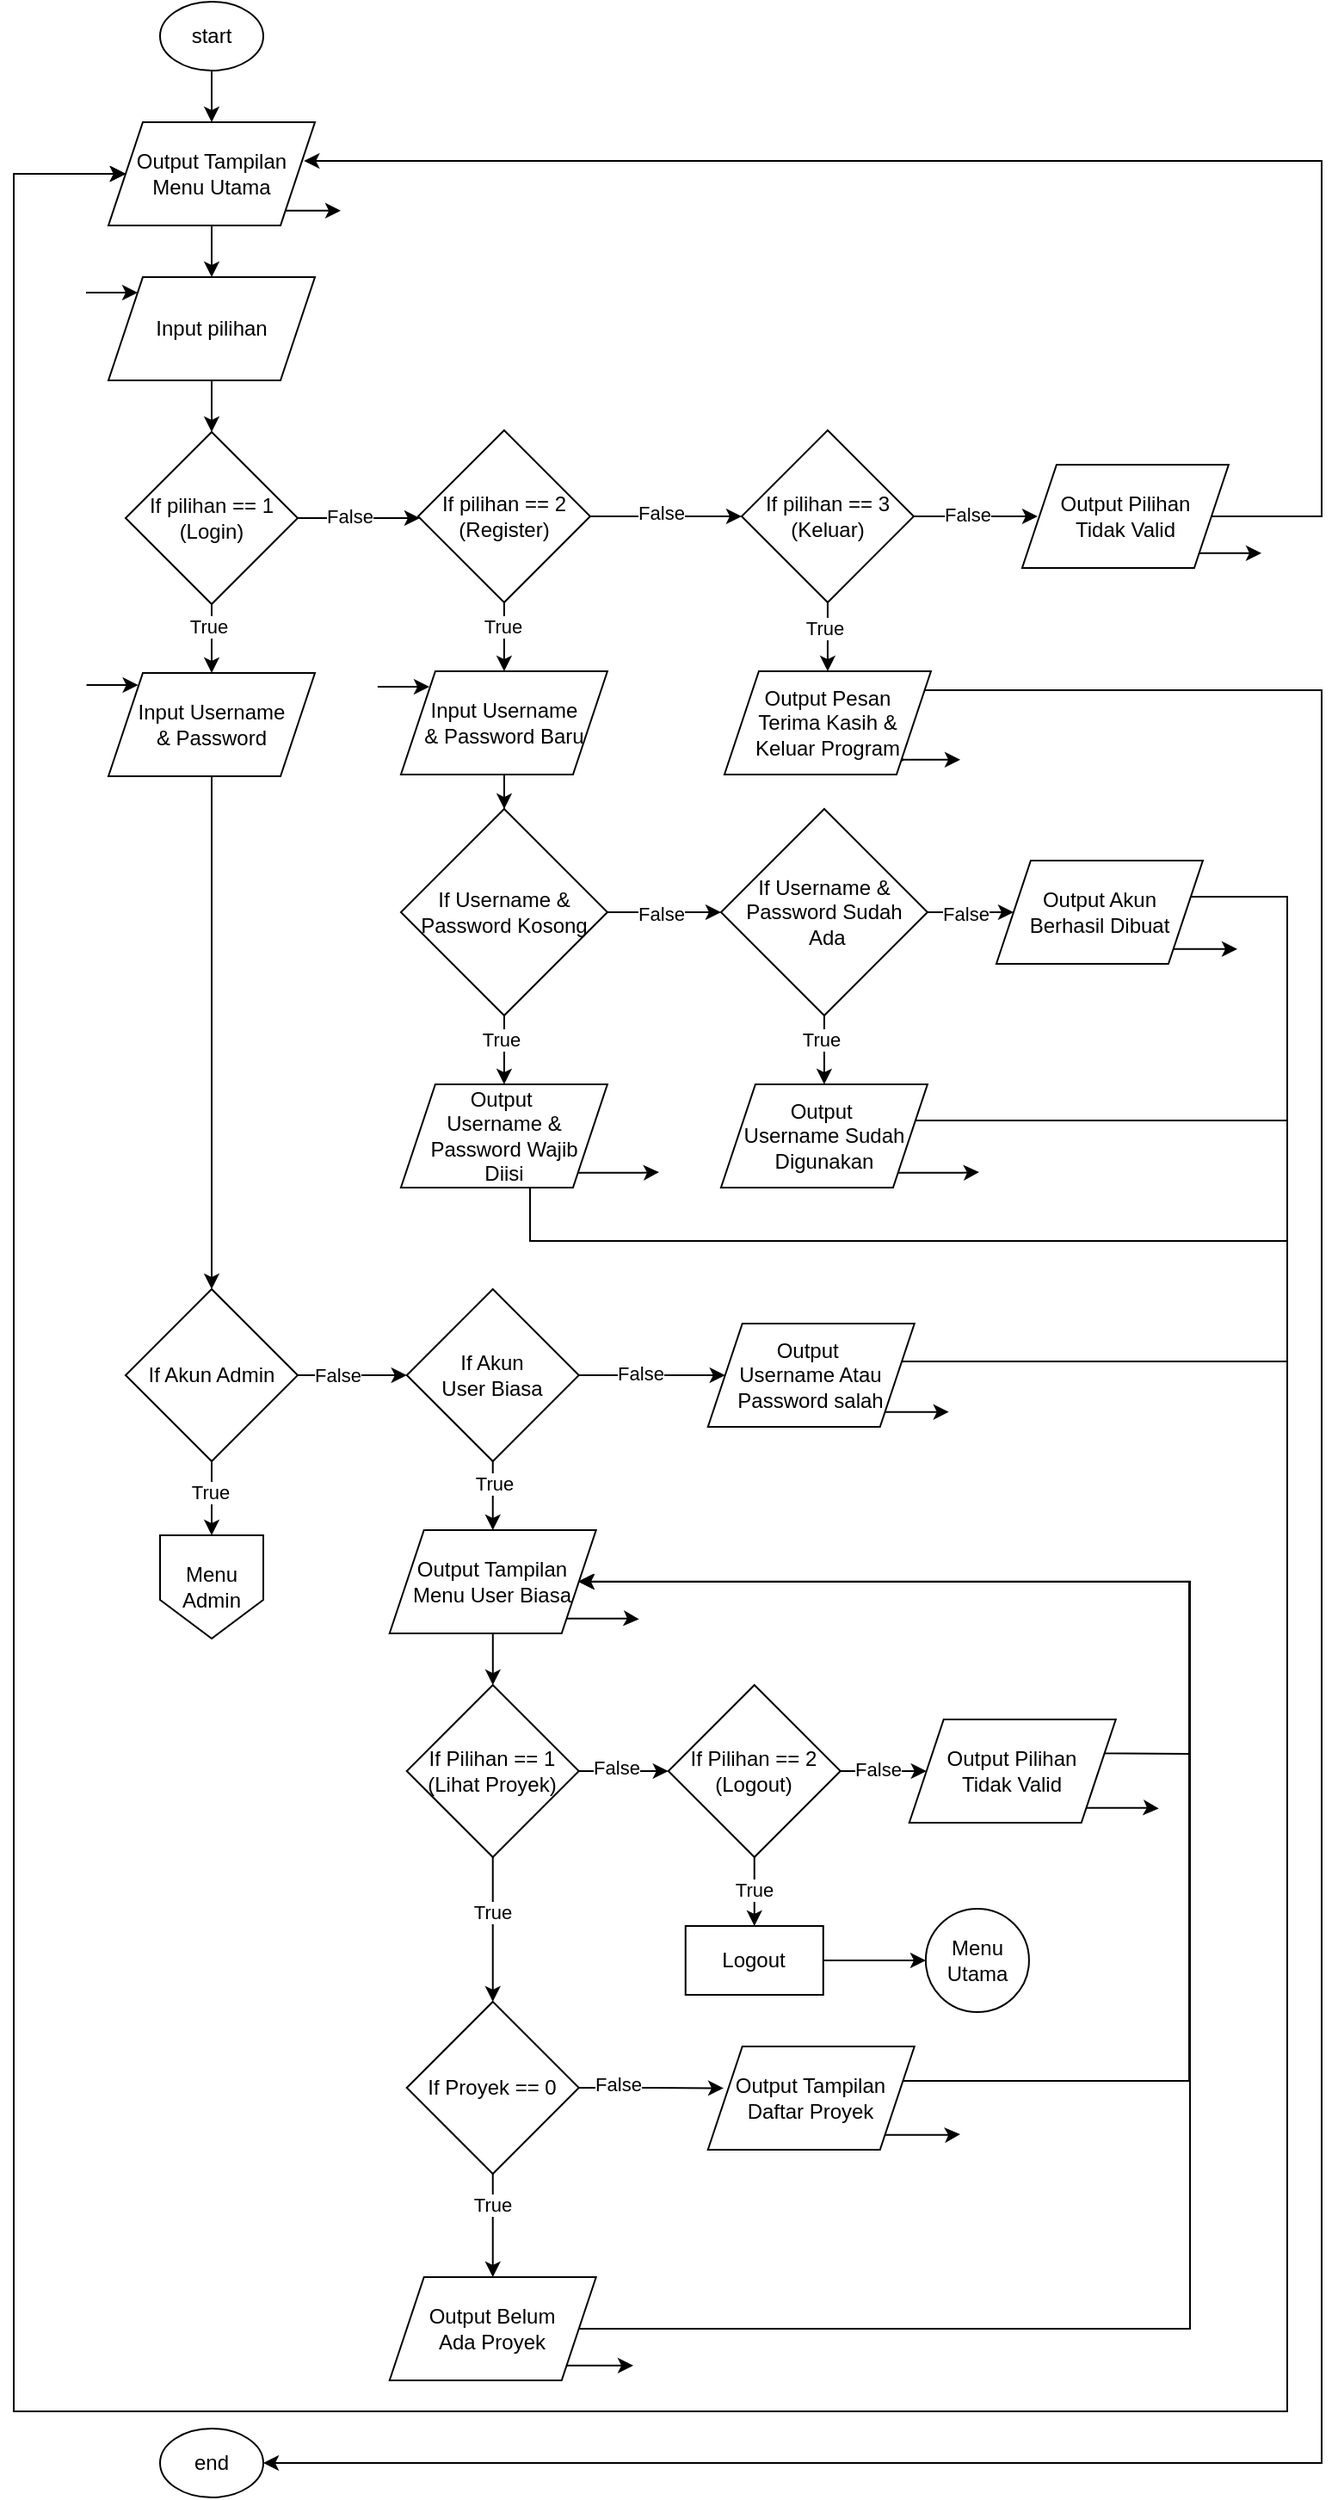 <mxfile version="28.2.5" pages="2">
  <diagram name="Menu Utama &amp; User Biasa" id="hgNfvr6QDyWRWZUksVWT">
    <mxGraphModel dx="906" dy="657" grid="1" gridSize="10" guides="1" tooltips="1" connect="1" arrows="1" fold="1" page="1" pageScale="1" pageWidth="850" pageHeight="1100" background="none" math="0" shadow="0">
      <root>
        <mxCell id="xoxCfO0x_ZQ4_q8p7-6C-0" />
        <mxCell id="xoxCfO0x_ZQ4_q8p7-6C-1" parent="xoxCfO0x_ZQ4_q8p7-6C-0" />
        <mxCell id="xoxCfO0x_ZQ4_q8p7-6C-2" value="" style="edgeStyle=orthogonalEdgeStyle;rounded=0;orthogonalLoop=1;jettySize=auto;html=1;" parent="xoxCfO0x_ZQ4_q8p7-6C-1" source="xoxCfO0x_ZQ4_q8p7-6C-3" target="xoxCfO0x_ZQ4_q8p7-6C-7" edge="1">
          <mxGeometry relative="1" as="geometry" />
        </mxCell>
        <mxCell id="xoxCfO0x_ZQ4_q8p7-6C-3" value="start" style="ellipse;whiteSpace=wrap;html=1;" parent="xoxCfO0x_ZQ4_q8p7-6C-1" vertex="1">
          <mxGeometry x="375" y="30" width="60" height="40" as="geometry" />
        </mxCell>
        <mxCell id="xoxCfO0x_ZQ4_q8p7-6C-4" value="end" style="ellipse;whiteSpace=wrap;html=1;" parent="xoxCfO0x_ZQ4_q8p7-6C-1" vertex="1">
          <mxGeometry x="375" y="1440" width="60" height="40" as="geometry" />
        </mxCell>
        <mxCell id="xoxCfO0x_ZQ4_q8p7-6C-5" value="" style="edgeStyle=orthogonalEdgeStyle;rounded=0;orthogonalLoop=1;jettySize=auto;html=1;" parent="xoxCfO0x_ZQ4_q8p7-6C-1" source="xoxCfO0x_ZQ4_q8p7-6C-7" target="xoxCfO0x_ZQ4_q8p7-6C-25" edge="1">
          <mxGeometry relative="1" as="geometry" />
        </mxCell>
        <mxCell id="xoxCfO0x_ZQ4_q8p7-6C-6" style="edgeStyle=orthogonalEdgeStyle;rounded=0;orthogonalLoop=1;jettySize=auto;html=1;exitX=1;exitY=1;exitDx=0;exitDy=0;" parent="xoxCfO0x_ZQ4_q8p7-6C-1" source="xoxCfO0x_ZQ4_q8p7-6C-7" edge="1">
          <mxGeometry relative="1" as="geometry">
            <mxPoint x="480" y="151.421" as="targetPoint" />
          </mxGeometry>
        </mxCell>
        <mxCell id="xoxCfO0x_ZQ4_q8p7-6C-7" value="Output Tampilan&lt;div&gt;Menu Utama&lt;/div&gt;" style="shape=parallelogram;perimeter=parallelogramPerimeter;whiteSpace=wrap;html=1;fixedSize=1;" parent="xoxCfO0x_ZQ4_q8p7-6C-1" vertex="1">
          <mxGeometry x="345" y="100" width="120" height="60" as="geometry" />
        </mxCell>
        <mxCell id="xoxCfO0x_ZQ4_q8p7-6C-8" value="" style="edgeStyle=orthogonalEdgeStyle;rounded=0;orthogonalLoop=1;jettySize=auto;html=1;" parent="xoxCfO0x_ZQ4_q8p7-6C-1" source="xoxCfO0x_ZQ4_q8p7-6C-12" target="xoxCfO0x_ZQ4_q8p7-6C-48" edge="1">
          <mxGeometry relative="1" as="geometry" />
        </mxCell>
        <mxCell id="xoxCfO0x_ZQ4_q8p7-6C-9" value="True" style="edgeLabel;html=1;align=center;verticalAlign=middle;resizable=0;points=[];" parent="xoxCfO0x_ZQ4_q8p7-6C-8" vertex="1" connectable="0">
          <mxGeometry x="-0.343" y="-2" relative="1" as="geometry">
            <mxPoint as="offset" />
          </mxGeometry>
        </mxCell>
        <mxCell id="xoxCfO0x_ZQ4_q8p7-6C-10" value="" style="edgeStyle=orthogonalEdgeStyle;rounded=0;orthogonalLoop=1;jettySize=auto;html=1;" parent="xoxCfO0x_ZQ4_q8p7-6C-1" source="xoxCfO0x_ZQ4_q8p7-6C-12" target="xoxCfO0x_ZQ4_q8p7-6C-17" edge="1">
          <mxGeometry relative="1" as="geometry">
            <Array as="points">
              <mxPoint x="490" y="330" />
              <mxPoint x="490" y="330" />
            </Array>
          </mxGeometry>
        </mxCell>
        <mxCell id="xoxCfO0x_ZQ4_q8p7-6C-11" value="False" style="edgeLabel;html=1;align=center;verticalAlign=middle;resizable=0;points=[];" parent="xoxCfO0x_ZQ4_q8p7-6C-10" vertex="1" connectable="0">
          <mxGeometry x="-0.073" relative="1" as="geometry">
            <mxPoint x="-3" y="-1" as="offset" />
          </mxGeometry>
        </mxCell>
        <mxCell id="xoxCfO0x_ZQ4_q8p7-6C-12" value="&lt;div&gt;&lt;span style=&quot;background-color: transparent; color: light-dark(rgb(0, 0, 0), rgb(255, 255, 255));&quot;&gt;If pilihan == 1&lt;/span&gt;&lt;/div&gt;&lt;div&gt;(Login)&lt;/div&gt;" style="rhombus;whiteSpace=wrap;html=1;" parent="xoxCfO0x_ZQ4_q8p7-6C-1" vertex="1">
          <mxGeometry x="355" y="280" width="100" height="100" as="geometry" />
        </mxCell>
        <mxCell id="xoxCfO0x_ZQ4_q8p7-6C-13" value="" style="edgeStyle=orthogonalEdgeStyle;rounded=0;orthogonalLoop=1;jettySize=auto;html=1;" parent="xoxCfO0x_ZQ4_q8p7-6C-1" source="xoxCfO0x_ZQ4_q8p7-6C-17" target="xoxCfO0x_ZQ4_q8p7-6C-22" edge="1">
          <mxGeometry relative="1" as="geometry" />
        </mxCell>
        <mxCell id="xoxCfO0x_ZQ4_q8p7-6C-14" value="False" style="edgeLabel;html=1;align=center;verticalAlign=middle;resizable=0;points=[];" parent="xoxCfO0x_ZQ4_q8p7-6C-13" vertex="1" connectable="0">
          <mxGeometry x="0.008" y="2" relative="1" as="geometry">
            <mxPoint x="-4" as="offset" />
          </mxGeometry>
        </mxCell>
        <mxCell id="xoxCfO0x_ZQ4_q8p7-6C-15" value="" style="edgeStyle=orthogonalEdgeStyle;rounded=0;orthogonalLoop=1;jettySize=auto;html=1;" parent="xoxCfO0x_ZQ4_q8p7-6C-1" source="xoxCfO0x_ZQ4_q8p7-6C-17" target="xoxCfO0x_ZQ4_q8p7-6C-34" edge="1">
          <mxGeometry relative="1" as="geometry" />
        </mxCell>
        <mxCell id="xoxCfO0x_ZQ4_q8p7-6C-16" value="True" style="edgeLabel;html=1;align=center;verticalAlign=middle;resizable=0;points=[];" parent="xoxCfO0x_ZQ4_q8p7-6C-15" vertex="1" connectable="0">
          <mxGeometry x="-0.394" y="2" relative="1" as="geometry">
            <mxPoint x="-3" y="2" as="offset" />
          </mxGeometry>
        </mxCell>
        <mxCell id="xoxCfO0x_ZQ4_q8p7-6C-17" value="&lt;div&gt;&lt;span style=&quot;background-color: transparent; color: light-dark(rgb(0, 0, 0), rgb(255, 255, 255));&quot;&gt;If pilihan == 2&lt;/span&gt;&lt;/div&gt;&lt;div&gt;(Register)&lt;/div&gt;" style="rhombus;whiteSpace=wrap;html=1;" parent="xoxCfO0x_ZQ4_q8p7-6C-1" vertex="1">
          <mxGeometry x="524.96" y="279" width="100" height="100" as="geometry" />
        </mxCell>
        <mxCell id="xoxCfO0x_ZQ4_q8p7-6C-18" value="" style="edgeStyle=orthogonalEdgeStyle;rounded=0;orthogonalLoop=1;jettySize=auto;html=1;" parent="xoxCfO0x_ZQ4_q8p7-6C-1" source="xoxCfO0x_ZQ4_q8p7-6C-22" edge="1">
          <mxGeometry relative="1" as="geometry">
            <mxPoint x="884.96" y="329" as="targetPoint" />
          </mxGeometry>
        </mxCell>
        <mxCell id="xoxCfO0x_ZQ4_q8p7-6C-19" value="False" style="edgeLabel;html=1;align=center;verticalAlign=middle;resizable=0;points=[];" parent="xoxCfO0x_ZQ4_q8p7-6C-18" vertex="1" connectable="0">
          <mxGeometry x="-0.067" y="1" relative="1" as="geometry">
            <mxPoint x="-3" as="offset" />
          </mxGeometry>
        </mxCell>
        <mxCell id="xoxCfO0x_ZQ4_q8p7-6C-20" value="" style="edgeStyle=orthogonalEdgeStyle;rounded=0;orthogonalLoop=1;jettySize=auto;html=1;" parent="xoxCfO0x_ZQ4_q8p7-6C-1" source="xoxCfO0x_ZQ4_q8p7-6C-22" target="xoxCfO0x_ZQ4_q8p7-6C-31" edge="1">
          <mxGeometry relative="1" as="geometry" />
        </mxCell>
        <mxCell id="xoxCfO0x_ZQ4_q8p7-6C-21" value="True" style="edgeLabel;html=1;align=center;verticalAlign=middle;resizable=0;points=[];" parent="xoxCfO0x_ZQ4_q8p7-6C-20" vertex="1" connectable="0">
          <mxGeometry x="-0.698" y="-3" relative="1" as="geometry">
            <mxPoint x="1" y="9" as="offset" />
          </mxGeometry>
        </mxCell>
        <mxCell id="xoxCfO0x_ZQ4_q8p7-6C-22" value="&lt;div&gt;&lt;span style=&quot;background-color: transparent; color: light-dark(rgb(0, 0, 0), rgb(255, 255, 255));&quot;&gt;If pilihan == 3&lt;/span&gt;&lt;/div&gt;&lt;div&gt;(Keluar)&lt;/div&gt;" style="rhombus;whiteSpace=wrap;html=1;" parent="xoxCfO0x_ZQ4_q8p7-6C-1" vertex="1">
          <mxGeometry x="712.96" y="279" width="100" height="100" as="geometry" />
        </mxCell>
        <mxCell id="xoxCfO0x_ZQ4_q8p7-6C-23" value="" style="edgeStyle=orthogonalEdgeStyle;rounded=0;orthogonalLoop=1;jettySize=auto;html=1;" parent="xoxCfO0x_ZQ4_q8p7-6C-1" source="xoxCfO0x_ZQ4_q8p7-6C-25" target="xoxCfO0x_ZQ4_q8p7-6C-12" edge="1">
          <mxGeometry relative="1" as="geometry" />
        </mxCell>
        <mxCell id="xoxCfO0x_ZQ4_q8p7-6C-24" style="edgeStyle=orthogonalEdgeStyle;rounded=0;orthogonalLoop=1;jettySize=auto;html=1;" parent="xoxCfO0x_ZQ4_q8p7-6C-1" edge="1">
          <mxGeometry relative="1" as="geometry">
            <mxPoint x="362" y="198.778" as="targetPoint" />
            <mxPoint x="332" y="199" as="sourcePoint" />
          </mxGeometry>
        </mxCell>
        <mxCell id="xoxCfO0x_ZQ4_q8p7-6C-25" value="Input pilihan" style="shape=parallelogram;perimeter=parallelogramPerimeter;whiteSpace=wrap;html=1;fixedSize=1;" parent="xoxCfO0x_ZQ4_q8p7-6C-1" vertex="1">
          <mxGeometry x="345" y="190" width="120" height="60" as="geometry" />
        </mxCell>
        <mxCell id="xoxCfO0x_ZQ4_q8p7-6C-26" style="edgeStyle=orthogonalEdgeStyle;rounded=0;orthogonalLoop=1;jettySize=auto;html=1;exitX=1;exitY=1;exitDx=0;exitDy=0;" parent="xoxCfO0x_ZQ4_q8p7-6C-1" source="xoxCfO0x_ZQ4_q8p7-6C-28" edge="1">
          <mxGeometry relative="1" as="geometry">
            <mxPoint x="1014.96" y="350.222" as="targetPoint" />
          </mxGeometry>
        </mxCell>
        <mxCell id="xoxCfO0x_ZQ4_q8p7-6C-27" style="edgeStyle=orthogonalEdgeStyle;rounded=0;orthogonalLoop=1;jettySize=auto;html=1;entryX=0.947;entryY=0.375;entryDx=0;entryDy=0;entryPerimeter=0;exitX=1;exitY=0.5;exitDx=0;exitDy=0;" parent="xoxCfO0x_ZQ4_q8p7-6C-1" source="xoxCfO0x_ZQ4_q8p7-6C-28" target="xoxCfO0x_ZQ4_q8p7-6C-7" edge="1">
          <mxGeometry relative="1" as="geometry">
            <Array as="points">
              <mxPoint x="1050" y="329" />
              <mxPoint x="1050" y="123" />
            </Array>
          </mxGeometry>
        </mxCell>
        <mxCell id="xoxCfO0x_ZQ4_q8p7-6C-28" value="Output Pilihan&lt;div&gt;Tidak Valid&lt;/div&gt;" style="shape=parallelogram;perimeter=parallelogramPerimeter;whiteSpace=wrap;html=1;fixedSize=1;" parent="xoxCfO0x_ZQ4_q8p7-6C-1" vertex="1">
          <mxGeometry x="875.96" y="299" width="120" height="60" as="geometry" />
        </mxCell>
        <mxCell id="xoxCfO0x_ZQ4_q8p7-6C-29" style="edgeStyle=orthogonalEdgeStyle;rounded=0;orthogonalLoop=1;jettySize=auto;html=1;entryX=1;entryY=0.5;entryDx=0;entryDy=0;" parent="xoxCfO0x_ZQ4_q8p7-6C-1" source="xoxCfO0x_ZQ4_q8p7-6C-31" target="xoxCfO0x_ZQ4_q8p7-6C-4" edge="1">
          <mxGeometry relative="1" as="geometry">
            <Array as="points">
              <mxPoint x="1050" y="430" />
              <mxPoint x="1050" y="1460" />
            </Array>
          </mxGeometry>
        </mxCell>
        <mxCell id="xoxCfO0x_ZQ4_q8p7-6C-30" style="edgeStyle=orthogonalEdgeStyle;rounded=0;orthogonalLoop=1;jettySize=auto;html=1;exitX=1;exitY=1;exitDx=0;exitDy=0;" parent="xoxCfO0x_ZQ4_q8p7-6C-1" source="xoxCfO0x_ZQ4_q8p7-6C-31" edge="1">
          <mxGeometry relative="1" as="geometry">
            <mxPoint x="807.96" y="470.222" as="targetPoint" />
          </mxGeometry>
        </mxCell>
        <mxCell id="ObQW1H9NQ09jYDmeWiwC-4" style="edgeStyle=orthogonalEdgeStyle;rounded=0;orthogonalLoop=1;jettySize=auto;html=1;exitX=1;exitY=1;exitDx=0;exitDy=0;" parent="xoxCfO0x_ZQ4_q8p7-6C-1" source="xoxCfO0x_ZQ4_q8p7-6C-31" edge="1">
          <mxGeometry relative="1" as="geometry">
            <mxPoint x="840" y="470.333" as="targetPoint" />
          </mxGeometry>
        </mxCell>
        <mxCell id="xoxCfO0x_ZQ4_q8p7-6C-31" value="Output Pesan&lt;div&gt;&lt;span style=&quot;background-color: transparent; color: light-dark(rgb(0, 0, 0), rgb(255, 255, 255));&quot;&gt;Terima Kasih &amp;amp;&lt;/span&gt;&lt;div&gt;Keluar Program&lt;/div&gt;&lt;/div&gt;" style="shape=parallelogram;perimeter=parallelogramPerimeter;whiteSpace=wrap;html=1;fixedSize=1;" parent="xoxCfO0x_ZQ4_q8p7-6C-1" vertex="1">
          <mxGeometry x="702.96" y="419" width="120" height="60" as="geometry" />
        </mxCell>
        <mxCell id="xoxCfO0x_ZQ4_q8p7-6C-32" style="edgeStyle=orthogonalEdgeStyle;rounded=0;orthogonalLoop=1;jettySize=auto;html=1;" parent="xoxCfO0x_ZQ4_q8p7-6C-1" edge="1">
          <mxGeometry relative="1" as="geometry">
            <mxPoint x="531.46" y="427.778" as="targetPoint" />
            <mxPoint x="501.46" y="428" as="sourcePoint" />
          </mxGeometry>
        </mxCell>
        <mxCell id="xoxCfO0x_ZQ4_q8p7-6C-33" value="" style="edgeStyle=orthogonalEdgeStyle;rounded=0;orthogonalLoop=1;jettySize=auto;html=1;" parent="xoxCfO0x_ZQ4_q8p7-6C-1" source="xoxCfO0x_ZQ4_q8p7-6C-34" target="xoxCfO0x_ZQ4_q8p7-6C-82" edge="1">
          <mxGeometry relative="1" as="geometry" />
        </mxCell>
        <mxCell id="xoxCfO0x_ZQ4_q8p7-6C-34" value="Input Username&lt;div&gt;&amp;amp; Password Baru&lt;/div&gt;" style="shape=parallelogram;perimeter=parallelogramPerimeter;whiteSpace=wrap;html=1;fixedSize=1;" parent="xoxCfO0x_ZQ4_q8p7-6C-1" vertex="1">
          <mxGeometry x="514.96" y="419" width="120" height="60" as="geometry" />
        </mxCell>
        <mxCell id="xoxCfO0x_ZQ4_q8p7-6C-35" value="" style="edgeStyle=orthogonalEdgeStyle;rounded=0;orthogonalLoop=1;jettySize=auto;html=1;" parent="xoxCfO0x_ZQ4_q8p7-6C-1" source="xoxCfO0x_ZQ4_q8p7-6C-39" target="xoxCfO0x_ZQ4_q8p7-6C-42" edge="1">
          <mxGeometry relative="1" as="geometry" />
        </mxCell>
        <mxCell id="xoxCfO0x_ZQ4_q8p7-6C-36" value="True" style="edgeLabel;html=1;align=center;verticalAlign=middle;resizable=0;points=[];" parent="xoxCfO0x_ZQ4_q8p7-6C-35" vertex="1" connectable="0">
          <mxGeometry x="-0.312" y="-2" relative="1" as="geometry">
            <mxPoint as="offset" />
          </mxGeometry>
        </mxCell>
        <mxCell id="xoxCfO0x_ZQ4_q8p7-6C-37" value="" style="edgeStyle=orthogonalEdgeStyle;rounded=0;orthogonalLoop=1;jettySize=auto;html=1;" parent="xoxCfO0x_ZQ4_q8p7-6C-1" source="xoxCfO0x_ZQ4_q8p7-6C-39" target="xoxCfO0x_ZQ4_q8p7-6C-45" edge="1">
          <mxGeometry relative="1" as="geometry" />
        </mxCell>
        <mxCell id="xoxCfO0x_ZQ4_q8p7-6C-38" value="False" style="edgeLabel;html=1;align=center;verticalAlign=middle;resizable=0;points=[];" parent="xoxCfO0x_ZQ4_q8p7-6C-37" vertex="1" connectable="0">
          <mxGeometry x="0.15" y="-1" relative="1" as="geometry">
            <mxPoint x="-7" as="offset" />
          </mxGeometry>
        </mxCell>
        <mxCell id="xoxCfO0x_ZQ4_q8p7-6C-39" value="If Username &amp;amp;&lt;div&gt;Password Sudah&lt;/div&gt;&lt;div&gt;&amp;nbsp;Ada&lt;/div&gt;" style="rhombus;whiteSpace=wrap;html=1;" parent="xoxCfO0x_ZQ4_q8p7-6C-1" vertex="1">
          <mxGeometry x="700.96" y="499" width="120" height="120" as="geometry" />
        </mxCell>
        <mxCell id="xoxCfO0x_ZQ4_q8p7-6C-40" style="edgeStyle=orthogonalEdgeStyle;rounded=0;orthogonalLoop=1;jettySize=auto;html=1;exitX=1;exitY=1;exitDx=0;exitDy=0;" parent="xoxCfO0x_ZQ4_q8p7-6C-1" source="xoxCfO0x_ZQ4_q8p7-6C-42" edge="1">
          <mxGeometry relative="1" as="geometry">
            <mxPoint x="850.96" y="710" as="targetPoint" />
          </mxGeometry>
        </mxCell>
        <mxCell id="WDn4nPm-1ZfDct9eqmMS-4" value="" style="edgeStyle=orthogonalEdgeStyle;rounded=0;orthogonalLoop=1;jettySize=auto;html=1;entryX=0;entryY=0.5;entryDx=0;entryDy=0;" parent="xoxCfO0x_ZQ4_q8p7-6C-1" source="xoxCfO0x_ZQ4_q8p7-6C-42" target="xoxCfO0x_ZQ4_q8p7-6C-7" edge="1">
          <mxGeometry relative="1" as="geometry">
            <mxPoint x="887.96" y="514.999" as="targetPoint" />
            <Array as="points">
              <mxPoint x="1030" y="680" />
              <mxPoint x="1030" y="1430" />
              <mxPoint x="290" y="1430" />
              <mxPoint x="290" y="130" />
            </Array>
          </mxGeometry>
        </mxCell>
        <mxCell id="xoxCfO0x_ZQ4_q8p7-6C-42" value="Output&amp;nbsp;&lt;div&gt;&lt;span style=&quot;background-color: transparent; color: light-dark(rgb(0, 0, 0), rgb(255, 255, 255));&quot;&gt;Username Sudah&lt;/span&gt;&lt;div&gt;Digunakan&lt;/div&gt;&lt;/div&gt;" style="shape=parallelogram;perimeter=parallelogramPerimeter;whiteSpace=wrap;html=1;fixedSize=1;" parent="xoxCfO0x_ZQ4_q8p7-6C-1" vertex="1">
          <mxGeometry x="700.96" y="658.999" width="120" height="60" as="geometry" />
        </mxCell>
        <mxCell id="xoxCfO0x_ZQ4_q8p7-6C-43" style="edgeStyle=orthogonalEdgeStyle;rounded=0;orthogonalLoop=1;jettySize=auto;html=1;exitX=1;exitY=1;exitDx=0;exitDy=0;" parent="xoxCfO0x_ZQ4_q8p7-6C-1" source="xoxCfO0x_ZQ4_q8p7-6C-45" edge="1">
          <mxGeometry relative="1" as="geometry">
            <mxPoint x="1000.96" y="580" as="targetPoint" />
          </mxGeometry>
        </mxCell>
        <mxCell id="xoxCfO0x_ZQ4_q8p7-6C-44" style="edgeStyle=orthogonalEdgeStyle;rounded=0;orthogonalLoop=1;jettySize=auto;html=1;" parent="xoxCfO0x_ZQ4_q8p7-6C-1" source="xoxCfO0x_ZQ4_q8p7-6C-45" target="xoxCfO0x_ZQ4_q8p7-6C-7" edge="1">
          <mxGeometry relative="1" as="geometry">
            <Array as="points">
              <mxPoint x="1030" y="550" />
              <mxPoint x="1030" y="1430" />
              <mxPoint x="290" y="1430" />
              <mxPoint x="290" y="130" />
            </Array>
          </mxGeometry>
        </mxCell>
        <mxCell id="xoxCfO0x_ZQ4_q8p7-6C-45" value="Output Akun&lt;div&gt;Berhasil Dibuat&lt;/div&gt;" style="shape=parallelogram;perimeter=parallelogramPerimeter;whiteSpace=wrap;html=1;fixedSize=1;" parent="xoxCfO0x_ZQ4_q8p7-6C-1" vertex="1">
          <mxGeometry x="860.96" y="528.999" width="120" height="60" as="geometry" />
        </mxCell>
        <mxCell id="xoxCfO0x_ZQ4_q8p7-6C-46" style="edgeStyle=orthogonalEdgeStyle;rounded=0;orthogonalLoop=1;jettySize=auto;html=1;" parent="xoxCfO0x_ZQ4_q8p7-6C-1" edge="1">
          <mxGeometry relative="1" as="geometry">
            <mxPoint x="362.25" y="426.778" as="targetPoint" />
            <mxPoint x="332.25" y="427" as="sourcePoint" />
          </mxGeometry>
        </mxCell>
        <mxCell id="xoxCfO0x_ZQ4_q8p7-6C-47" value="" style="edgeStyle=orthogonalEdgeStyle;rounded=0;orthogonalLoop=1;jettySize=auto;html=1;" parent="xoxCfO0x_ZQ4_q8p7-6C-1" source="xoxCfO0x_ZQ4_q8p7-6C-48" target="xoxCfO0x_ZQ4_q8p7-6C-53" edge="1">
          <mxGeometry relative="1" as="geometry" />
        </mxCell>
        <mxCell id="xoxCfO0x_ZQ4_q8p7-6C-48" value="Input Username&lt;div&gt;&amp;amp; Password&lt;/div&gt;" style="shape=parallelogram;perimeter=parallelogramPerimeter;whiteSpace=wrap;html=1;fixedSize=1;" parent="xoxCfO0x_ZQ4_q8p7-6C-1" vertex="1">
          <mxGeometry x="345" y="420" width="120" height="60" as="geometry" />
        </mxCell>
        <mxCell id="xoxCfO0x_ZQ4_q8p7-6C-51" style="edgeStyle=orthogonalEdgeStyle;rounded=0;orthogonalLoop=1;jettySize=auto;html=1;entryX=0;entryY=0.5;entryDx=0;entryDy=0;" parent="xoxCfO0x_ZQ4_q8p7-6C-1" source="xoxCfO0x_ZQ4_q8p7-6C-53" target="xoxCfO0x_ZQ4_q8p7-6C-58" edge="1">
          <mxGeometry relative="1" as="geometry">
            <mxPoint x="1680" y="798" as="targetPoint" />
          </mxGeometry>
        </mxCell>
        <mxCell id="xoxCfO0x_ZQ4_q8p7-6C-52" value="False" style="edgeLabel;html=1;align=center;verticalAlign=middle;resizable=0;points=[];" parent="xoxCfO0x_ZQ4_q8p7-6C-51" vertex="1" connectable="0">
          <mxGeometry x="-0.962" relative="1" as="geometry">
            <mxPoint x="22" as="offset" />
          </mxGeometry>
        </mxCell>
        <mxCell id="qxfv4womMg4prEkhpnnU-1" value="" style="edgeStyle=orthogonalEdgeStyle;rounded=0;orthogonalLoop=1;jettySize=auto;html=1;" parent="xoxCfO0x_ZQ4_q8p7-6C-1" source="xoxCfO0x_ZQ4_q8p7-6C-53" target="qxfv4womMg4prEkhpnnU-0" edge="1">
          <mxGeometry relative="1" as="geometry" />
        </mxCell>
        <mxCell id="qxfv4womMg4prEkhpnnU-2" value="True" style="edgeLabel;html=1;align=center;verticalAlign=middle;resizable=0;points=[];" parent="qxfv4womMg4prEkhpnnU-1" vertex="1" connectable="0">
          <mxGeometry x="-0.164" y="3" relative="1" as="geometry">
            <mxPoint x="-4" as="offset" />
          </mxGeometry>
        </mxCell>
        <mxCell id="xoxCfO0x_ZQ4_q8p7-6C-53" value="If Akun Admin" style="rhombus;whiteSpace=wrap;html=1;" parent="xoxCfO0x_ZQ4_q8p7-6C-1" vertex="1">
          <mxGeometry x="355" y="778" width="100" height="100" as="geometry" />
        </mxCell>
        <mxCell id="xoxCfO0x_ZQ4_q8p7-6C-54" value="" style="edgeStyle=orthogonalEdgeStyle;rounded=0;orthogonalLoop=1;jettySize=auto;html=1;" parent="xoxCfO0x_ZQ4_q8p7-6C-1" source="xoxCfO0x_ZQ4_q8p7-6C-58" target="xoxCfO0x_ZQ4_q8p7-6C-61" edge="1">
          <mxGeometry relative="1" as="geometry" />
        </mxCell>
        <mxCell id="xoxCfO0x_ZQ4_q8p7-6C-55" value="False" style="edgeLabel;html=1;align=center;verticalAlign=middle;resizable=0;points=[];" parent="xoxCfO0x_ZQ4_q8p7-6C-54" vertex="1" connectable="0">
          <mxGeometry x="-0.179" y="1" relative="1" as="geometry">
            <mxPoint as="offset" />
          </mxGeometry>
        </mxCell>
        <mxCell id="xoxCfO0x_ZQ4_q8p7-6C-56" value="" style="edgeStyle=orthogonalEdgeStyle;rounded=0;orthogonalLoop=1;jettySize=auto;html=1;" parent="xoxCfO0x_ZQ4_q8p7-6C-1" source="xoxCfO0x_ZQ4_q8p7-6C-58" target="xoxCfO0x_ZQ4_q8p7-6C-64" edge="1">
          <mxGeometry relative="1" as="geometry" />
        </mxCell>
        <mxCell id="xoxCfO0x_ZQ4_q8p7-6C-57" value="True" style="edgeLabel;html=1;align=center;verticalAlign=middle;resizable=0;points=[];" parent="xoxCfO0x_ZQ4_q8p7-6C-56" vertex="1" connectable="0">
          <mxGeometry x="-0.364" relative="1" as="geometry">
            <mxPoint as="offset" />
          </mxGeometry>
        </mxCell>
        <mxCell id="xoxCfO0x_ZQ4_q8p7-6C-58" value="If Akun&lt;div&gt;User Biasa&lt;/div&gt;" style="rhombus;whiteSpace=wrap;html=1;" parent="xoxCfO0x_ZQ4_q8p7-6C-1" vertex="1">
          <mxGeometry x="518.37" y="778" width="100" height="100" as="geometry" />
        </mxCell>
        <mxCell id="xoxCfO0x_ZQ4_q8p7-6C-59" style="edgeStyle=orthogonalEdgeStyle;rounded=0;orthogonalLoop=1;jettySize=auto;html=1;exitX=1;exitY=1;exitDx=0;exitDy=0;" parent="xoxCfO0x_ZQ4_q8p7-6C-1" source="xoxCfO0x_ZQ4_q8p7-6C-61" edge="1">
          <mxGeometry relative="1" as="geometry">
            <mxPoint x="833.37" y="849.365" as="targetPoint" />
          </mxGeometry>
        </mxCell>
        <mxCell id="xoxCfO0x_ZQ4_q8p7-6C-60" style="edgeStyle=orthogonalEdgeStyle;rounded=0;orthogonalLoop=1;jettySize=auto;html=1;entryX=0;entryY=0.5;entryDx=0;entryDy=0;" parent="xoxCfO0x_ZQ4_q8p7-6C-1" source="xoxCfO0x_ZQ4_q8p7-6C-61" target="xoxCfO0x_ZQ4_q8p7-6C-7" edge="1">
          <mxGeometry relative="1" as="geometry">
            <Array as="points">
              <mxPoint x="1030" y="820" />
              <mxPoint x="1030" y="1430" />
              <mxPoint x="290" y="1430" />
              <mxPoint x="290" y="130" />
            </Array>
            <mxPoint x="350" y="130" as="targetPoint" />
          </mxGeometry>
        </mxCell>
        <mxCell id="xoxCfO0x_ZQ4_q8p7-6C-61" value="Output&amp;nbsp;&lt;div&gt;&lt;span style=&quot;background-color: transparent; color: light-dark(rgb(0, 0, 0), rgb(255, 255, 255));&quot;&gt;Username Atau&lt;/span&gt;&lt;/div&gt;&lt;div&gt;&lt;span style=&quot;background-color: transparent; color: light-dark(rgb(0, 0, 0), rgb(255, 255, 255));&quot;&gt;Password salah&lt;/span&gt;&lt;/div&gt;" style="shape=parallelogram;perimeter=parallelogramPerimeter;whiteSpace=wrap;html=1;fixedSize=1;" parent="xoxCfO0x_ZQ4_q8p7-6C-1" vertex="1">
          <mxGeometry x="693.37" y="798" width="120" height="60" as="geometry" />
        </mxCell>
        <mxCell id="xoxCfO0x_ZQ4_q8p7-6C-62" style="edgeStyle=orthogonalEdgeStyle;rounded=0;orthogonalLoop=1;jettySize=auto;html=1;exitX=1;exitY=1;exitDx=0;exitDy=0;" parent="xoxCfO0x_ZQ4_q8p7-6C-1" source="xoxCfO0x_ZQ4_q8p7-6C-64" edge="1">
          <mxGeometry relative="1" as="geometry">
            <mxPoint x="653.37" y="969.704" as="targetPoint" />
          </mxGeometry>
        </mxCell>
        <mxCell id="xoxCfO0x_ZQ4_q8p7-6C-63" value="" style="edgeStyle=orthogonalEdgeStyle;rounded=0;orthogonalLoop=1;jettySize=auto;html=1;" parent="xoxCfO0x_ZQ4_q8p7-6C-1" source="xoxCfO0x_ZQ4_q8p7-6C-64" target="xoxCfO0x_ZQ4_q8p7-6C-69" edge="1">
          <mxGeometry relative="1" as="geometry" />
        </mxCell>
        <mxCell id="xoxCfO0x_ZQ4_q8p7-6C-64" value="Output Tampilan&lt;div&gt;Menu User Biasa&lt;/div&gt;" style="shape=parallelogram;perimeter=parallelogramPerimeter;whiteSpace=wrap;html=1;fixedSize=1;" parent="xoxCfO0x_ZQ4_q8p7-6C-1" vertex="1">
          <mxGeometry x="508.37" y="918" width="120" height="60" as="geometry" />
        </mxCell>
        <mxCell id="xoxCfO0x_ZQ4_q8p7-6C-65" value="" style="edgeStyle=orthogonalEdgeStyle;rounded=0;orthogonalLoop=1;jettySize=auto;html=1;" parent="xoxCfO0x_ZQ4_q8p7-6C-1" source="xoxCfO0x_ZQ4_q8p7-6C-69" target="xoxCfO0x_ZQ4_q8p7-6C-74" edge="1">
          <mxGeometry relative="1" as="geometry" />
        </mxCell>
        <mxCell id="xoxCfO0x_ZQ4_q8p7-6C-66" value="False" style="edgeLabel;html=1;align=center;verticalAlign=middle;resizable=0;points=[];" parent="xoxCfO0x_ZQ4_q8p7-6C-65" vertex="1" connectable="0">
          <mxGeometry x="-0.371" y="2" relative="1" as="geometry">
            <mxPoint x="5" as="offset" />
          </mxGeometry>
        </mxCell>
        <mxCell id="xoxCfO0x_ZQ4_q8p7-6C-67" value="" style="edgeStyle=orthogonalEdgeStyle;rounded=0;orthogonalLoop=1;jettySize=auto;html=1;entryX=0.5;entryY=0;entryDx=0;entryDy=0;" parent="xoxCfO0x_ZQ4_q8p7-6C-1" source="xoxCfO0x_ZQ4_q8p7-6C-69" target="xoxCfO0x_ZQ4_q8p7-6C-93" edge="1">
          <mxGeometry relative="1" as="geometry">
            <mxPoint x="568.37" y="1148" as="targetPoint" />
          </mxGeometry>
        </mxCell>
        <mxCell id="xoxCfO0x_ZQ4_q8p7-6C-68" value="True" style="edgeLabel;html=1;align=center;verticalAlign=middle;resizable=0;points=[];" parent="xoxCfO0x_ZQ4_q8p7-6C-67" vertex="1" connectable="0">
          <mxGeometry x="-0.25" y="-1" relative="1" as="geometry">
            <mxPoint as="offset" />
          </mxGeometry>
        </mxCell>
        <mxCell id="xoxCfO0x_ZQ4_q8p7-6C-69" value="If Pilihan == 1&lt;div&gt;(Lihat Proyek)&lt;/div&gt;" style="rhombus;whiteSpace=wrap;html=1;" parent="xoxCfO0x_ZQ4_q8p7-6C-1" vertex="1">
          <mxGeometry x="518.37" y="1008" width="100" height="100" as="geometry" />
        </mxCell>
        <mxCell id="xoxCfO0x_ZQ4_q8p7-6C-70" value="" style="edgeStyle=orthogonalEdgeStyle;rounded=0;orthogonalLoop=1;jettySize=auto;html=1;" parent="xoxCfO0x_ZQ4_q8p7-6C-1" source="xoxCfO0x_ZQ4_q8p7-6C-74" target="xoxCfO0x_ZQ4_q8p7-6C-77" edge="1">
          <mxGeometry relative="1" as="geometry" />
        </mxCell>
        <mxCell id="xoxCfO0x_ZQ4_q8p7-6C-71" value="False" style="edgeLabel;html=1;align=center;verticalAlign=middle;resizable=0;points=[];" parent="xoxCfO0x_ZQ4_q8p7-6C-70" vertex="1" connectable="0">
          <mxGeometry x="0.133" y="1" relative="1" as="geometry">
            <mxPoint x="-7" as="offset" />
          </mxGeometry>
        </mxCell>
        <mxCell id="xoxCfO0x_ZQ4_q8p7-6C-72" value="" style="edgeStyle=orthogonalEdgeStyle;rounded=0;orthogonalLoop=1;jettySize=auto;html=1;" parent="xoxCfO0x_ZQ4_q8p7-6C-1" source="xoxCfO0x_ZQ4_q8p7-6C-74" target="xoxCfO0x_ZQ4_q8p7-6C-87" edge="1">
          <mxGeometry relative="1" as="geometry" />
        </mxCell>
        <mxCell id="xoxCfO0x_ZQ4_q8p7-6C-73" value="True" style="edgeLabel;html=1;align=center;verticalAlign=middle;resizable=0;points=[];" parent="xoxCfO0x_ZQ4_q8p7-6C-72" vertex="1" connectable="0">
          <mxGeometry x="-0.07" y="-1" relative="1" as="geometry">
            <mxPoint as="offset" />
          </mxGeometry>
        </mxCell>
        <mxCell id="xoxCfO0x_ZQ4_q8p7-6C-74" value="If Pilihan == 2&lt;div&gt;(Logout)&lt;/div&gt;" style="rhombus;whiteSpace=wrap;html=1;" parent="xoxCfO0x_ZQ4_q8p7-6C-1" vertex="1">
          <mxGeometry x="670.37" y="1008" width="100" height="100" as="geometry" />
        </mxCell>
        <mxCell id="xoxCfO0x_ZQ4_q8p7-6C-75" style="edgeStyle=orthogonalEdgeStyle;rounded=0;orthogonalLoop=1;jettySize=auto;html=1;exitX=1;exitY=1;exitDx=0;exitDy=0;" parent="xoxCfO0x_ZQ4_q8p7-6C-1" source="xoxCfO0x_ZQ4_q8p7-6C-77" edge="1">
          <mxGeometry relative="1" as="geometry">
            <mxPoint x="955.37" y="1079.704" as="targetPoint" />
          </mxGeometry>
        </mxCell>
        <mxCell id="xoxCfO0x_ZQ4_q8p7-6C-76" style="edgeStyle=orthogonalEdgeStyle;rounded=0;orthogonalLoop=1;jettySize=auto;html=1;exitX=0.945;exitY=0.326;exitDx=0;exitDy=0;exitPerimeter=0;entryX=1;entryY=0.5;entryDx=0;entryDy=0;" parent="xoxCfO0x_ZQ4_q8p7-6C-1" target="xoxCfO0x_ZQ4_q8p7-6C-64" edge="1">
          <mxGeometry relative="1" as="geometry">
            <Array as="points">
              <mxPoint x="918" y="1048" />
              <mxPoint x="973" y="1048" />
              <mxPoint x="973" y="948" />
            </Array>
            <mxPoint x="916.77" y="1047.56" as="sourcePoint" />
            <mxPoint x="620" y="948" as="targetPoint" />
          </mxGeometry>
        </mxCell>
        <mxCell id="xoxCfO0x_ZQ4_q8p7-6C-77" value="Output Pilihan&lt;div&gt;Tidak Valid&lt;/div&gt;" style="shape=parallelogram;perimeter=parallelogramPerimeter;whiteSpace=wrap;html=1;fixedSize=1;" parent="xoxCfO0x_ZQ4_q8p7-6C-1" vertex="1">
          <mxGeometry x="810.37" y="1028" width="120" height="60" as="geometry" />
        </mxCell>
        <mxCell id="xoxCfO0x_ZQ4_q8p7-6C-78" value="" style="edgeStyle=orthogonalEdgeStyle;rounded=0;orthogonalLoop=1;jettySize=auto;html=1;" parent="xoxCfO0x_ZQ4_q8p7-6C-1" source="xoxCfO0x_ZQ4_q8p7-6C-82" edge="1">
          <mxGeometry relative="1" as="geometry">
            <mxPoint x="574.96" y="659" as="targetPoint" />
          </mxGeometry>
        </mxCell>
        <mxCell id="xoxCfO0x_ZQ4_q8p7-6C-79" value="True" style="edgeLabel;html=1;align=center;verticalAlign=middle;resizable=0;points=[];" parent="xoxCfO0x_ZQ4_q8p7-6C-78" vertex="1" connectable="0">
          <mxGeometry x="-0.312" y="-2" relative="1" as="geometry">
            <mxPoint as="offset" />
          </mxGeometry>
        </mxCell>
        <mxCell id="xoxCfO0x_ZQ4_q8p7-6C-80" value="" style="edgeStyle=orthogonalEdgeStyle;rounded=0;orthogonalLoop=1;jettySize=auto;html=1;entryX=0;entryY=0.5;entryDx=0;entryDy=0;" parent="xoxCfO0x_ZQ4_q8p7-6C-1" source="xoxCfO0x_ZQ4_q8p7-6C-82" target="xoxCfO0x_ZQ4_q8p7-6C-39" edge="1">
          <mxGeometry relative="1" as="geometry">
            <mxPoint x="684.96" y="559" as="targetPoint" />
          </mxGeometry>
        </mxCell>
        <mxCell id="xoxCfO0x_ZQ4_q8p7-6C-81" value="False" style="edgeLabel;html=1;align=center;verticalAlign=middle;resizable=0;points=[];" parent="xoxCfO0x_ZQ4_q8p7-6C-80" vertex="1" connectable="0">
          <mxGeometry x="0.15" y="-1" relative="1" as="geometry">
            <mxPoint x="-7" as="offset" />
          </mxGeometry>
        </mxCell>
        <mxCell id="xoxCfO0x_ZQ4_q8p7-6C-82" value="If Username &amp;amp;&lt;div&gt;Password Kosong&lt;/div&gt;" style="rhombus;whiteSpace=wrap;html=1;" parent="xoxCfO0x_ZQ4_q8p7-6C-1" vertex="1">
          <mxGeometry x="514.96" y="499" width="120" height="120" as="geometry" />
        </mxCell>
        <mxCell id="xoxCfO0x_ZQ4_q8p7-6C-83" style="edgeStyle=orthogonalEdgeStyle;rounded=0;orthogonalLoop=1;jettySize=auto;html=1;exitX=1;exitY=1;exitDx=0;exitDy=0;" parent="xoxCfO0x_ZQ4_q8p7-6C-1" source="xoxCfO0x_ZQ4_q8p7-6C-85" edge="1">
          <mxGeometry relative="1" as="geometry">
            <mxPoint x="664.96" y="710.001" as="targetPoint" />
          </mxGeometry>
        </mxCell>
        <mxCell id="WDn4nPm-1ZfDct9eqmMS-5" style="edgeStyle=orthogonalEdgeStyle;rounded=0;orthogonalLoop=1;jettySize=auto;html=1;entryX=0;entryY=0.5;entryDx=0;entryDy=0;" parent="xoxCfO0x_ZQ4_q8p7-6C-1" source="xoxCfO0x_ZQ4_q8p7-6C-85" target="xoxCfO0x_ZQ4_q8p7-6C-7" edge="1">
          <mxGeometry relative="1" as="geometry">
            <mxPoint x="918" y="545" as="targetPoint" />
            <Array as="points">
              <mxPoint x="590" y="750" />
              <mxPoint x="1030" y="750" />
              <mxPoint x="1030" y="1430" />
              <mxPoint x="290" y="1430" />
              <mxPoint x="290" y="130" />
            </Array>
          </mxGeometry>
        </mxCell>
        <mxCell id="xoxCfO0x_ZQ4_q8p7-6C-85" value="Output&amp;nbsp;&lt;div&gt;&lt;span style=&quot;background-color: transparent; color: light-dark(rgb(0, 0, 0), rgb(255, 255, 255));&quot;&gt;Username &amp;amp;&lt;/span&gt;&lt;/div&gt;&lt;div&gt;&lt;span style=&quot;background-color: transparent; color: light-dark(rgb(0, 0, 0), rgb(255, 255, 255));&quot;&gt;Password Wajib&lt;/span&gt;&lt;/div&gt;&lt;div&gt;&lt;span style=&quot;background-color: transparent; color: light-dark(rgb(0, 0, 0), rgb(255, 255, 255));&quot;&gt;Diisi&lt;/span&gt;&lt;/div&gt;" style="shape=parallelogram;perimeter=parallelogramPerimeter;whiteSpace=wrap;html=1;fixedSize=1;" parent="xoxCfO0x_ZQ4_q8p7-6C-1" vertex="1">
          <mxGeometry x="514.96" y="659" width="120" height="60" as="geometry" />
        </mxCell>
        <mxCell id="ObQW1H9NQ09jYDmeWiwC-3" value="" style="edgeStyle=orthogonalEdgeStyle;rounded=0;orthogonalLoop=1;jettySize=auto;html=1;" parent="xoxCfO0x_ZQ4_q8p7-6C-1" source="xoxCfO0x_ZQ4_q8p7-6C-87" target="ObQW1H9NQ09jYDmeWiwC-2" edge="1">
          <mxGeometry relative="1" as="geometry" />
        </mxCell>
        <mxCell id="xoxCfO0x_ZQ4_q8p7-6C-87" value="Logout" style="whiteSpace=wrap;html=1;" parent="xoxCfO0x_ZQ4_q8p7-6C-1" vertex="1">
          <mxGeometry x="680.37" y="1148" width="80" height="40" as="geometry" />
        </mxCell>
        <mxCell id="xoxCfO0x_ZQ4_q8p7-6C-91" value="" style="edgeStyle=orthogonalEdgeStyle;rounded=0;orthogonalLoop=1;jettySize=auto;html=1;" parent="xoxCfO0x_ZQ4_q8p7-6C-1" source="xoxCfO0x_ZQ4_q8p7-6C-93" target="xoxCfO0x_ZQ4_q8p7-6C-95" edge="1">
          <mxGeometry relative="1" as="geometry" />
        </mxCell>
        <mxCell id="xoxCfO0x_ZQ4_q8p7-6C-92" value="True" style="edgeLabel;html=1;align=center;verticalAlign=middle;resizable=0;points=[];" parent="xoxCfO0x_ZQ4_q8p7-6C-91" vertex="1" connectable="0">
          <mxGeometry x="-0.417" y="-1" relative="1" as="geometry">
            <mxPoint as="offset" />
          </mxGeometry>
        </mxCell>
        <mxCell id="xoxCfO0x_ZQ4_q8p7-6C-93" value="If Proyek == 0" style="rhombus;whiteSpace=wrap;html=1;" parent="xoxCfO0x_ZQ4_q8p7-6C-1" vertex="1">
          <mxGeometry x="518.37" y="1192" width="100" height="100" as="geometry" />
        </mxCell>
        <mxCell id="xoxCfO0x_ZQ4_q8p7-6C-94" style="edgeStyle=orthogonalEdgeStyle;rounded=0;orthogonalLoop=1;jettySize=auto;html=1;exitX=1;exitY=1;exitDx=0;exitDy=0;" parent="xoxCfO0x_ZQ4_q8p7-6C-1" source="xoxCfO0x_ZQ4_q8p7-6C-95" edge="1">
          <mxGeometry relative="1" as="geometry">
            <mxPoint x="650" y="1403" as="targetPoint" />
          </mxGeometry>
        </mxCell>
        <mxCell id="xoxCfO0x_ZQ4_q8p7-6C-95" value="Output Belum&lt;div&gt;Ada Proyek&lt;/div&gt;" style="shape=parallelogram;perimeter=parallelogramPerimeter;whiteSpace=wrap;html=1;fixedSize=1;" parent="xoxCfO0x_ZQ4_q8p7-6C-1" vertex="1">
          <mxGeometry x="508.37" y="1352" width="120" height="60" as="geometry" />
        </mxCell>
        <mxCell id="xoxCfO0x_ZQ4_q8p7-6C-96" style="edgeStyle=orthogonalEdgeStyle;rounded=0;orthogonalLoop=1;jettySize=auto;html=1;exitX=1;exitY=1;exitDx=0;exitDy=0;" parent="xoxCfO0x_ZQ4_q8p7-6C-1" source="xoxCfO0x_ZQ4_q8p7-6C-98" edge="1">
          <mxGeometry relative="1" as="geometry">
            <mxPoint x="840" y="1269" as="targetPoint" />
          </mxGeometry>
        </mxCell>
        <mxCell id="xoxCfO0x_ZQ4_q8p7-6C-97" style="edgeStyle=orthogonalEdgeStyle;rounded=0;orthogonalLoop=1;jettySize=auto;html=1;entryX=1;entryY=0.5;entryDx=0;entryDy=0;" parent="xoxCfO0x_ZQ4_q8p7-6C-1" source="xoxCfO0x_ZQ4_q8p7-6C-98" target="xoxCfO0x_ZQ4_q8p7-6C-64" edge="1">
          <mxGeometry relative="1" as="geometry">
            <Array as="points">
              <mxPoint x="973" y="1238" />
              <mxPoint x="973" y="948" />
            </Array>
          </mxGeometry>
        </mxCell>
        <mxCell id="xoxCfO0x_ZQ4_q8p7-6C-98" value="Output Tampilan&lt;div&gt;Daftar Proyek&lt;/div&gt;" style="shape=parallelogram;perimeter=parallelogramPerimeter;whiteSpace=wrap;html=1;fixedSize=1;" parent="xoxCfO0x_ZQ4_q8p7-6C-1" vertex="1">
          <mxGeometry x="693.37" y="1218" width="120" height="60" as="geometry" />
        </mxCell>
        <mxCell id="xoxCfO0x_ZQ4_q8p7-6C-99" style="edgeStyle=orthogonalEdgeStyle;rounded=0;orthogonalLoop=1;jettySize=auto;html=1;entryX=0.076;entryY=0.404;entryDx=0;entryDy=0;entryPerimeter=0;" parent="xoxCfO0x_ZQ4_q8p7-6C-1" source="xoxCfO0x_ZQ4_q8p7-6C-93" target="xoxCfO0x_ZQ4_q8p7-6C-98" edge="1">
          <mxGeometry relative="1" as="geometry" />
        </mxCell>
        <mxCell id="xoxCfO0x_ZQ4_q8p7-6C-100" value="False" style="edgeLabel;html=1;align=center;verticalAlign=middle;resizable=0;points=[];" parent="xoxCfO0x_ZQ4_q8p7-6C-99" vertex="1" connectable="0">
          <mxGeometry x="-0.157" relative="1" as="geometry">
            <mxPoint x="-13" y="-2" as="offset" />
          </mxGeometry>
        </mxCell>
        <mxCell id="xoxCfO0x_ZQ4_q8p7-6C-101" style="edgeStyle=orthogonalEdgeStyle;rounded=0;orthogonalLoop=1;jettySize=auto;html=1;entryX=0.904;entryY=0.498;entryDx=0;entryDy=0;entryPerimeter=0;exitX=1;exitY=0.5;exitDx=0;exitDy=0;" parent="xoxCfO0x_ZQ4_q8p7-6C-1" source="xoxCfO0x_ZQ4_q8p7-6C-95" edge="1">
          <mxGeometry relative="1" as="geometry">
            <Array as="points">
              <mxPoint x="973.52" y="1338" />
              <mxPoint x="973.52" y="948" />
              <mxPoint x="625.52" y="948" />
            </Array>
            <mxPoint x="619.37" y="1338" as="sourcePoint" />
            <mxPoint x="617.85" y="947.88" as="targetPoint" />
          </mxGeometry>
        </mxCell>
        <mxCell id="qxfv4womMg4prEkhpnnU-0" value="Menu Admin" style="shape=offPageConnector;whiteSpace=wrap;html=1;" parent="xoxCfO0x_ZQ4_q8p7-6C-1" vertex="1">
          <mxGeometry x="375" y="921" width="60" height="60" as="geometry" />
        </mxCell>
        <mxCell id="ObQW1H9NQ09jYDmeWiwC-2" value="Menu Utama" style="ellipse;whiteSpace=wrap;html=1;aspect=fixed;" parent="xoxCfO0x_ZQ4_q8p7-6C-1" vertex="1">
          <mxGeometry x="819.96" y="1138" width="60" height="60" as="geometry" />
        </mxCell>
      </root>
    </mxGraphModel>
  </diagram>
  <diagram name="Menu Admin" id="BR5xipPV8jVJKScLvxTG">
    <mxGraphModel dx="969" dy="588" grid="1" gridSize="10" guides="1" tooltips="1" connect="1" arrows="1" fold="1" page="1" pageScale="1" pageWidth="850" pageHeight="1100" background="none" math="0" shadow="0">
      <root>
        <mxCell id="io0IvnrYup7PizXmSNZj-0" />
        <mxCell id="io0IvnrYup7PizXmSNZj-1" parent="io0IvnrYup7PizXmSNZj-0" />
        <mxCell id="io0IvnrYup7PizXmSNZj-88" style="edgeStyle=orthogonalEdgeStyle;rounded=0;orthogonalLoop=1;jettySize=auto;html=1;exitX=1;exitY=1;exitDx=0;exitDy=0;" parent="io0IvnrYup7PizXmSNZj-1" source="io0IvnrYup7PizXmSNZj-90" edge="1">
          <mxGeometry relative="1" as="geometry">
            <mxPoint x="477.5" y="711.704" as="targetPoint" />
          </mxGeometry>
        </mxCell>
        <mxCell id="io0IvnrYup7PizXmSNZj-89" value="" style="edgeStyle=orthogonalEdgeStyle;rounded=0;orthogonalLoop=1;jettySize=auto;html=1;" parent="io0IvnrYup7PizXmSNZj-1" source="io0IvnrYup7PizXmSNZj-90" target="io0IvnrYup7PizXmSNZj-106" edge="1">
          <mxGeometry relative="1" as="geometry" />
        </mxCell>
        <mxCell id="io0IvnrYup7PizXmSNZj-90" value="Output Tampilan&lt;div&gt;Menu Admin&lt;/div&gt;" style="shape=parallelogram;perimeter=parallelogramPerimeter;whiteSpace=wrap;html=1;fixedSize=1;" parent="io0IvnrYup7PizXmSNZj-1" vertex="1">
          <mxGeometry x="344.5" y="660" width="120" height="60" as="geometry" />
        </mxCell>
        <mxCell id="io0IvnrYup7PizXmSNZj-102" value="" style="edgeStyle=orthogonalEdgeStyle;rounded=0;orthogonalLoop=1;jettySize=auto;html=1;" parent="io0IvnrYup7PizXmSNZj-1" source="io0IvnrYup7PizXmSNZj-106" target="io0IvnrYup7PizXmSNZj-111" edge="1">
          <mxGeometry relative="1" as="geometry" />
        </mxCell>
        <mxCell id="io0IvnrYup7PizXmSNZj-103" value="False" style="edgeLabel;html=1;align=center;verticalAlign=middle;resizable=0;points=[];" parent="io0IvnrYup7PizXmSNZj-102" vertex="1" connectable="0">
          <mxGeometry x="-0.499" y="2" relative="1" as="geometry">
            <mxPoint x="7" as="offset" />
          </mxGeometry>
        </mxCell>
        <mxCell id="io0IvnrYup7PizXmSNZj-104" value="" style="edgeStyle=orthogonalEdgeStyle;rounded=0;orthogonalLoop=1;jettySize=auto;html=1;" parent="io0IvnrYup7PizXmSNZj-1" source="io0IvnrYup7PizXmSNZj-106" target="io0IvnrYup7PizXmSNZj-243" edge="1">
          <mxGeometry relative="1" as="geometry" />
        </mxCell>
        <mxCell id="io0IvnrYup7PizXmSNZj-105" value="True" style="edgeLabel;html=1;align=center;verticalAlign=middle;resizable=0;points=[];" parent="io0IvnrYup7PizXmSNZj-104" vertex="1" connectable="0">
          <mxGeometry x="-0.459" y="-1" relative="1" as="geometry">
            <mxPoint as="offset" />
          </mxGeometry>
        </mxCell>
        <mxCell id="io0IvnrYup7PizXmSNZj-106" value="If Pilihan == 1&lt;div&gt;(Tambah Proyek)&lt;/div&gt;" style="rhombus;whiteSpace=wrap;html=1;" parent="io0IvnrYup7PizXmSNZj-1" vertex="1">
          <mxGeometry x="344" y="755" width="120" height="120" as="geometry" />
        </mxCell>
        <mxCell id="io0IvnrYup7PizXmSNZj-107" value="" style="edgeStyle=orthogonalEdgeStyle;rounded=0;orthogonalLoop=1;jettySize=auto;html=1;" parent="io0IvnrYup7PizXmSNZj-1" source="io0IvnrYup7PizXmSNZj-111" target="io0IvnrYup7PizXmSNZj-114" edge="1">
          <mxGeometry relative="1" as="geometry" />
        </mxCell>
        <mxCell id="io0IvnrYup7PizXmSNZj-108" value="False" style="edgeLabel;html=1;align=center;verticalAlign=middle;resizable=0;points=[];" parent="io0IvnrYup7PizXmSNZj-107" vertex="1" connectable="0">
          <mxGeometry x="-0.389" y="-1" relative="1" as="geometry">
            <mxPoint x="3" y="-2" as="offset" />
          </mxGeometry>
        </mxCell>
        <mxCell id="io0IvnrYup7PizXmSNZj-109" value="" style="edgeStyle=orthogonalEdgeStyle;rounded=0;orthogonalLoop=1;jettySize=auto;html=1;" parent="io0IvnrYup7PizXmSNZj-1" source="io0IvnrYup7PizXmSNZj-111" target="io0IvnrYup7PizXmSNZj-238" edge="1">
          <mxGeometry relative="1" as="geometry" />
        </mxCell>
        <mxCell id="io0IvnrYup7PizXmSNZj-110" value="True" style="edgeLabel;html=1;align=center;verticalAlign=middle;resizable=0;points=[];" parent="io0IvnrYup7PizXmSNZj-109" vertex="1" connectable="0">
          <mxGeometry x="-0.575" y="-1" relative="1" as="geometry">
            <mxPoint x="1" y="2" as="offset" />
          </mxGeometry>
        </mxCell>
        <mxCell id="io0IvnrYup7PizXmSNZj-111" value="If Pilihan == 2&amp;nbsp;&lt;div&gt;(Lihat Proyek)&lt;span style=&quot;color: rgba(0, 0, 0, 0); font-family: monospace; font-size: 0px; text-align: start; text-wrap-mode: nowrap;&quot;&gt;%3CmxGraphModel%3E%3Croot%3E%3CmxCell%20id%3D%220%22%2F%3E%3CmxCell%20id%3D%221%22%20parent%3D%220%22%2F%3E%3CmxCell%20id%3D%222%22%20value%3D%22If%20Pilihan%20%3D%3D%201%22%20style%3D%22rhombus%3BwhiteSpace%3Dwrap%3Bhtml%3D1%3B%22%20vertex%3D%221%22%20parent%3D%221%22%3E%3CmxGeometry%20x%3D%22354.5%22%20y%3D%22780%22%20width%3D%22100%22%20height%3D%22100%22%20as%3D%22geometry%22%2F%3E%3C%2FmxCell%3E%3C%2Froot%3E%3C%2FmxGraphModel%3E&lt;/span&gt;&lt;span style=&quot;color: rgba(0, 0, 0, 0); font-family: monospace; font-size: 0px; text-align: start; text-wrap-mode: nowrap;&quot;&gt;%3CmxGraphModel%3E%3Croot%3E%3CmxCell%20id%3D%220%22%2F%3E%3CmxCell%20id%3D%221%22%20parent%3D%220%22%2F%3E%3CmxCell%20id%3D%222%22%20value%3D%22If%20Pilihan%20%3D%3D%201%22%20style%3D%22rhombus%3BwhiteSpace%3Dwrap%3Bhtml%3D1%3B%22%20vertex%3D%221%22%20parent%3D%221%22%3E%3CmxGeometry%20x%3D%22354.5%22%20y%3D%22780%22%20width%3D%22100%22%20height%3D%22100%22%20as%3D%22geometry%22%2F%3E%3C%2FmxCell%3E%3C%2Froot%3E%3C%2FmxGraphModel%3E&lt;/span&gt;&lt;/div&gt;" style="rhombus;whiteSpace=wrap;html=1;" parent="io0IvnrYup7PizXmSNZj-1" vertex="1">
          <mxGeometry x="678" y="755" width="120" height="120" as="geometry" />
        </mxCell>
        <mxCell id="Br2Rw-Fn_BDB3hlPwDXJ-1" value="" style="edgeStyle=orthogonalEdgeStyle;rounded=0;orthogonalLoop=1;jettySize=auto;html=1;" parent="io0IvnrYup7PizXmSNZj-1" source="io0IvnrYup7PizXmSNZj-114" target="Br2Rw-Fn_BDB3hlPwDXJ-0" edge="1">
          <mxGeometry relative="1" as="geometry" />
        </mxCell>
        <mxCell id="io0IvnrYup7PizXmSNZj-114" value="If Pilihan == 3&lt;div&gt;&amp;nbsp;(Update Proyek)&lt;span style=&quot;background-color: transparent; text-wrap-mode: nowrap; color: rgba(0, 0, 0, 0); font-family: monospace; font-size: 0px; text-align: start;&quot;&gt;%3CmxGraphModel%3E%3Croot%3E%3CmxCell%20id%3D%220%22%2F%3E%3CmxCell%20id%3D%221%22%20parent%3D%220%22%2F%3E%3CmxCell%20id%3D%222%22%20value%3D%22If%20Pilihan%20%3D%3D%202%26lt%3Bspan%20style%3D%26quot%3Bcolor%3A%20rgba(0%2C%200%2C%200%2C%200)%3B%20font-family%3A%20monospace%3B%20font-size%3A%200px%3B%20text-align%3A%20start%3B%20text-wrap-mode%3A%20nowrap%3B%26quot%3B%26gt%3B%253CmxGraphModel%253E%253Croot%253E%253CmxCell%2520id%253D%25220%2522%252F%253E%253CmxCell%2520id%253D%25221%2522%2520parent%253D%25220%2522%252F%253E%253CmxCell%2520id%253D%25222%2522%2520value%253D%2522If%2520Pilihan%2520%253D%253D%25201%2522%2520style%253D%2522rhombus%253BwhiteSpace%253Dwrap%253Bhtml%253D1%253B%2522%2520vertex%253D%25221%2522%2520parent%253D%25221%2522%253E%253CmxGeometry%2520x%253D%2522354.5%2522%2520y%253D%2522780%2522%2520width%253D%2522100%2522%2520height%253D%2522100%2522%2520as%253D%2522geometry%2522%252F%253E%253C%252FmxCell%253E%253C%252Froot%253E%253C%252FmxGraphModel%253E%26lt%3B%2Fspan%26gt%3B%26lt%3Bspan%20style%3D%26quot%3Bcolor%3A%20rgba(0%2C%200%2C%200%2C%200)%3B%20font-family%3A%20monospace%3B%20font-size%3A%200px%3B%20text-align%3A%20start%3B%20text-wrap-mode%3A%20nowrap%3B%26quot%3B%26gt%3B%253CmxGraphModel%253E%253Croot%253E%253CmxCell%2520id%253D%25220%2522%252F%253E%253CmxCell%2520id%253D%25221%2522%2520parent%253D%25220%2522%252F%253E%253CmxCell%2520id%253D%25222%2522%2520value%253D%2522If%2520Pilihan%2520%253D%253D%25201%2522%2520style%253D%2522rhombus%253BwhiteSpace%253Dwrap%253Bhtml%253D1%253B%2522%2520vertex%253D%25221%2522%2520parent%253D%25221%2522%253E%253CmxGeometry%2520x%253D%2522354.5%2522%2520y%253D%2522780%2522%2520width%253D%2522100%2522%2520height%253D%2522100%2522%2520as%253D%2522geometry%2522%252F%253E%253C%252FmxCell%253E%253C%252Froot%253E%253C%252FmxGraphModel%253E%26lt%3B%2Fspan%26gt%3B%22%20style%3D%22rhombus%3BwhiteSpace%3Dwrap%3Bhtml%3D1%3B%22%20vertex%3D%221%22%20parent%3D%221%22%3E%3CmxGeometry%20x%3D%22480%22%20y%3D%22780%22%20width%3D%22100%22%20height%3D%22100%22%20as%3D%22geometry%22%2F%3E%3C%2FmxCell%3E%3C%2Froot%3E%3C%2FmxGraphModel%3E%3CmxGraphModel%3E%3Croot%3E%3CmxCell%20id%3D%220%22%2F%3E%3CmxCell%20id%3D%221%22%20parent%3D%220%22%2F%3E%3CmxCell%20id%3D%222%22%20value%3D%22If%20Pilihan%20%3D%3D%201%22%20style%3D%22rhombus%3BwhiteSpace%3Dwrap%3Bhtml%3D1%3B%22%20vertex%3D%221%22%20parent%3D%221%22%3E%3CmxGeometry%20x%3D%22354.5%22%20y%3D%22780%22%20width%3D%22100%22%20height%3D%22100%22%20as%3D%22geometry%22%2F%3E%3C%2FmxCell%3E%3C%2Froot%3E%3C%2FmxGraphModel%3E&lt;/span&gt;&lt;span style=&quot;background-color: transparent; text-wrap-mode: nowrap; color: rgba(0, 0, 0, 0); font-family: monospace; font-size: 0px; text-align: start;&quot;&gt;%3CmxGraphModel%3E%3Croot%3E%3CmxCell%20id%3D%220%22%2F%3E%3CmxCell%20id%3D%221%22%20parent%3D%220%22%2F%3E%3CmxCell%20id%3D%222%22%20value%3D%22If%20Pilihan%20%3D%3D%201%22%20style%3D%22rhombus%3BwhiteSpace%3Dwrap%3Bhtml%3D1%3B%22%20vertex%3D%221%22%20parent%3D%221%22%3E%3CmxGeometry%20x%3D%22354.5%22%20y%3D%22780%22%20width%3D%22100%22%20height%3D%22100%22%20as%3D%22geometry%22%2F%3E%3C%2FmxCell%3E%3C%2Froot%3E%3C%2FmxGraphModel%33&lt;/span&gt;&lt;/div&gt;" style="rhombus;whiteSpace=wrap;html=1;" parent="io0IvnrYup7PizXmSNZj-1" vertex="1">
          <mxGeometry x="990" y="755" width="120" height="120" as="geometry" />
        </mxCell>
        <mxCell id="io0IvnrYup7PizXmSNZj-115" value="" style="edgeStyle=orthogonalEdgeStyle;rounded=0;orthogonalLoop=1;jettySize=auto;html=1;" parent="io0IvnrYup7PizXmSNZj-1" source="io0IvnrYup7PizXmSNZj-117" target="io0IvnrYup7PizXmSNZj-122" edge="1">
          <mxGeometry relative="1" as="geometry" />
        </mxCell>
        <mxCell id="io0IvnrYup7PizXmSNZj-116" value="False" style="edgeLabel;html=1;align=center;verticalAlign=middle;resizable=0;points=[];" parent="io0IvnrYup7PizXmSNZj-115" vertex="1" connectable="0">
          <mxGeometry x="-0.304" y="-1" relative="1" as="geometry">
            <mxPoint x="2" y="-1" as="offset" />
          </mxGeometry>
        </mxCell>
        <mxCell id="io0IvnrYup7PizXmSNZj-117" value="If Pilihan == 4&lt;div&gt;&amp;nbsp;(Hapus proyek)&lt;span style=&quot;color: rgba(0, 0, 0, 0); font-family: monospace; font-size: 0px; text-align: start; text-wrap-mode: nowrap;&quot;&gt;%3CmxGraphModel%3E%3Croot%3E%3CmxCell%20id%3D%220%22%2F%3E%3CmxCell%20id%3D%221%22%20parent%3D%220%22%2F%3E%3CmxCell%20id%3D%222%22%20value%3D%22If%20Pilihan%20%3D%3D%202%26lt%3Bspan%20style%3D%26quot%3Bcolor%3A%20rgba(0%2C%200%2C%200%2C%200)%3B%20font-family%3A%20monospace%3B%20font-size%3A%200px%3B%20text-align%3A%20start%3B%20text-wrap-mode%3A%20nowrap%3B%26quot%3B%26gt%3B%253CmxGraphModel%253E%253Croot%253E%253CmxCell%2520id%253D%25220%2522%252F%253E%253CmxCell%2520id%253D%25221%2522%2520parent%253D%25220%2522%252F%253E%253CmxCell%2520id%253D%25222%2522%2520value%253D%2522If%2520Pilihan%2520%253D%253D%25201%2522%2520style%253D%2522rhombus%253BwhiteSpace%253Dwrap%253Bhtml%253D1%253B%2522%2520vertex%253D%25221%2522%2520parent%253D%25221%2522%253E%253CmxGeometry%2520x%253D%2522354.5%2522%2520y%253D%2522780%2522%2520width%253D%2522100%2522%2520height%253D%2522100%2522%2520as%253D%2522geometry%2522%252F%253E%253C%252FmxCell%253E%253C%252Froot%253E%253C%252FmxGraphModel%253E%26lt%3B%2Fspan%26gt%3B%26lt%3Bspan%20style%3D%26quot%3Bcolor%3A%20rgba(0%2C%200%2C%200%2C%200)%3B%20font-family%3A%20monospace%3B%20font-size%3A%200px%3B%20text-align%3A%20start%3B%20text-wrap-mode%3A%20nowrap%3B%26quot%3B%26gt%3B%253CmxGraphModel%253E%253Croot%253E%253CmxCell%2520id%253D%25220%2522%252F%253E%253CmxCell%2520id%253D%25221%2522%2520parent%253D%25220%2522%252F%253E%253CmxCell%2520id%253D%25222%2522%2520value%253D%2522If%2520Pilihan%2520%253D%253D%25201%2522%2520style%253D%2522rhombus%253BwhiteSpace%253Dwrap%253Bhtml%253D1%253B%2522%2520vertex%253D%25221%2522%2520parent%253D%25221%2522%253E%253CmxGeometry%2520x%253D%2522354.5%2522%2520y%253D%2522780%2522%2520width%253D%2522100%2522%2520height%253D%2522100%2522%2520as%253D%2522geometry%2522%252F%253E%253C%252FmxCell%253E%253C%252Froot%253E%253C%252FmxGraphModel%253E%26lt%3B%2Fspan%26gt%3B%22%20style%3D%22rhombus%3BwhiteSpace%3Dwrap%3Bhtml%3D1%3B%22%20vertex%3D%221%22%20parent%3D%221%22%3E%3CmxGeometry%20x%3D%22480%22%20y%3D%22780%22%20width%3D%22100%22%20height%3D%22100%22%20as%3D%22geometry%22%2F%3E%3C%2FmxCell%3E%3C%2Froot%3E%3C%2FmxGraphModel%3E%3CmxGraphModel%3E%3Croot%3E%3CmxCell%20id%3D%220%22%2F%3E%3CmxCell%20id%3D%221%22%20parent%3D%220%22%2F%3E%3CmxCell%20id%3D%222%22%20value%3D%22If%20Pilihan%20%3D%3D%201%22%20style%3D%22rhombus%3BwhiteSpace%3Dwrap%3Bhtml%3D1%3B%22%20vertex%3D%221%22%20parent%3D%221%22%3E%3CmxGeometry%20x%3D%22354.5%22%20y%3D%22780%22%20width%3D%22100%22%20height%3D%22100%22%20as%3D%22geometry%22%2F%3E%3C%2FmxCell%3E%3C%2Froot%3E%3C%2FmxGraphModel%3E&lt;/span&gt;&lt;span style=&quot;color: rgba(0, 0, 0, 0); font-family: monospace; font-size: 0px; text-align: start; text-wrap-mode: nowrap;&quot;&gt;%3CmxGraphModel%3E%3Croot%3E%3CmxCell%20id%3D%220%22%2F%3E%3CmxCell%20id%3D%221%22%20parent%3D%220%22%2F%3E%3CmxCell%20id%3D%222%22%20value%3D%22If%20Pilihan%20%3D%3D%201%22%20style%3D%22rhombus%3BwhiteSpace%3Dwrap%3Bhtml%3D1%3B%22%20vertex%3D%221%22%20parent%3D%221%22%3E%3CmxGeometry%20x%3D%22354.5%22%20y%3D%22780%22%20width%3D%22100%22%20height%3D%22100%22%20as%3D%22geometry%22%2F%3E%3C%2FmxCell%3E%3C%2Froot%3E%3C%2FmxGraphModel%3&lt;/span&gt;&lt;/div&gt;" style="rhombus;whiteSpace=wrap;html=1;" parent="io0IvnrYup7PizXmSNZj-1" vertex="1">
          <mxGeometry x="292" y="1822" width="120" height="120" as="geometry" />
        </mxCell>
        <mxCell id="io0IvnrYup7PizXmSNZj-118" value="" style="edgeStyle=orthogonalEdgeStyle;rounded=0;orthogonalLoop=1;jettySize=auto;html=1;" parent="io0IvnrYup7PizXmSNZj-1" source="io0IvnrYup7PizXmSNZj-122" target="io0IvnrYup7PizXmSNZj-124" edge="1">
          <mxGeometry relative="1" as="geometry" />
        </mxCell>
        <mxCell id="io0IvnrYup7PizXmSNZj-119" value="True" style="edgeLabel;html=1;align=center;verticalAlign=middle;resizable=0;points=[];" parent="io0IvnrYup7PizXmSNZj-118" vertex="1" connectable="0">
          <mxGeometry x="-0.665" y="3" relative="1" as="geometry">
            <mxPoint x="-4" as="offset" />
          </mxGeometry>
        </mxCell>
        <mxCell id="io0IvnrYup7PizXmSNZj-120" value="" style="edgeStyle=orthogonalEdgeStyle;rounded=0;orthogonalLoop=1;jettySize=auto;html=1;" parent="io0IvnrYup7PizXmSNZj-1" source="io0IvnrYup7PizXmSNZj-122" target="io0IvnrYup7PizXmSNZj-127" edge="1">
          <mxGeometry relative="1" as="geometry" />
        </mxCell>
        <mxCell id="io0IvnrYup7PizXmSNZj-121" value="False" style="edgeLabel;html=1;align=center;verticalAlign=middle;resizable=0;points=[];" parent="io0IvnrYup7PizXmSNZj-120" vertex="1" connectable="0">
          <mxGeometry x="0.174" y="1" relative="1" as="geometry">
            <mxPoint x="-6" as="offset" />
          </mxGeometry>
        </mxCell>
        <mxCell id="io0IvnrYup7PizXmSNZj-122" value="If Pilihan == 5&amp;nbsp;&lt;div&gt;(Logout)&lt;span style=&quot;color: rgba(0, 0, 0, 0); font-family: monospace; font-size: 0px; text-align: start; text-wrap-mode: nowrap;&quot;&gt;%3CmxGraphModel%3E%3Croot%3E%3CmxCell%20id%3D%220%22%2F%3E%3CmxCell%20id%3D%221%22%20parent%3D%220%22%2F%3E%3CmxCell%20id%3D%222%22%20value%3D%22If%20Pilihan%20%3D%3D%202%26lt%3Bspan%20style%3D%26quot%3Bcolor%3A%20rgba(0%2C%200%2C%200%2C%200)%3B%20font-family%3A%20monospace%3B%20font-size%3A%200px%3B%20text-align%3A%20start%3B%20text-wrap-mode%3A%20nowrap%3B%26quot%3B%26gt%3B%253CmxGraphModel%253E%253Croot%253E%253CmxCell%2520id%253D%25220%2522%252F%253E%253CmxCell%2520id%253D%25221%2522%2520parent%253D%25220%2522%252F%253E%253CmxCell%2520id%253D%25222%2522%2520value%253D%2522If%2520Pilihan%2520%253D%253D%25201%2522%2520style%253D%2522rhombus%253BwhiteSpace%253Dwrap%253Bhtml%253D1%253B%2522%2520vertex%253D%25221%2522%2520parent%253D%25221%2522%253E%253CmxGeometry%2520x%253D%2522354.5%2522%2520y%253D%2522780%2522%2520width%253D%2522100%2522%2520height%253D%2522100%2522%2520as%253D%2522geometry%2522%252F%253E%253C%252FmxCell%253E%253C%252Froot%253E%253C%252FmxGraphModel%253E%26lt%3B%2Fspan%26gt%3B%26lt%3Bspan%20style%3D%26quot%3Bcolor%3A%20rgba(0%2C%200%2C%200%2C%200)%3B%20font-family%3A%20monospace%3B%20font-size%3A%200px%3B%20text-align%3A%20start%3B%20text-wrap-mode%3A%20nowrap%3B%26quot%3B%26gt%3B%253CmxGraphModel%253E%253Croot%253E%253CmxCell%2520id%253D%25220%2522%252F%253E%253CmxCell%2520id%253D%25221%2522%2520parent%253D%25220%2522%252F%253E%253CmxCell%2520id%253D%25222%2522%2520value%253D%2522If%2520Pilihan%2520%253D%253D%25201%2522%2520style%253D%2522rhombus%253BwhiteSpace%253Dwrap%253Bhtml%253D1%253B%2522%2520vertex%253D%25221%2522%2520parent%253D%25221%2522%253E%253CmxGeometry%2520x%253D%2522354.5%2522%2520y%253D%2522780%2522%2520width%253D%2522100%2522%2520height%253D%2522100%2522%2520as%253D%2522geometry%2522%252F%253E%253C%252FmxCell%253E%253C%252Froot%253E%253C%252FmxGraphModel%253E%26lt%3B%2Fspan%26gt%3B%22%20style%3D%22rhombus%3BwhiteSpace%3Dwrap%3Bhtml%3D1%3B%22%20vertex%3D%221%22%20parent%3D%221%22%3E%3CmxGeometry%20x%3D%22480%22%20y%3D%22780%22%20width%3D%22100%22%20height%3D%22100%22%20as%3D%22geometry%22%2F%3E%3C%2FmxCell%3E%3C%2Froot%3E%3C%2FmxGraphModel%3E%3CmxGraphModel%3E%3Croot%3E%3CmxCell%20id%3D%220%22%2F%3E%3CmxCell%20id%3D%221%22%20parent%3D%220%22%2F%3E%3CmxCell%20id%3D%222%22%20value%3D%22If%20Pilihan%20%3D%3D%201%22%20style%3D%22rhombus%3BwhiteSpace%3Dwrap%3Bhtml%3D1%3B%22%20vertex%3D%221%22%20parent%3D%221%22%3E%3CmxGeometry%20x%3D%22354.5%22%20y%3D%22780%22%20width%3D%22100%22%20height%3D%22100%22%20as%3D%22geometry%22%2F%3E%3C%2FmxCell%3E%3C%2Froot%3E%3C%2FmxGraphModel%3E&lt;/span&gt;&lt;span style=&quot;color: rgba(0, 0, 0, 0); font-family: monospace; font-size: 0px; text-align: start; text-wrap-mode: nowrap;&quot;&gt;%3CmxGraphModel%3E%3Croot%3E%3CmxCell%20id%3D%220%22%2F%3E%3CmxCell%20id%3D%221%22%20parent%3D%220%22%2F%3E%3CmxCell%20id%3D%222%22%20value%3D%22If%20Pilihan%20%3D%3D%201%22%20style%3D%22rhombus%3BwhiteSpace%3Dwrap%3Bhtml%3D1%3B%22%20vertex%3D%221%22%20parent%3D%221%22%3E%3CmxGeometry%20x%3D%22354.5%22%20y%3D%22780%22%20width%3D%22100%22%20height%3D%22100%22%20as%3D%22geometry%22%2F%3E%3C%2FmxCell%3E%3C%2Froot%3E%3C%2FmxGraphModel%33&lt;/span&gt;&lt;/div&gt;" style="rhombus;whiteSpace=wrap;html=1;" parent="io0IvnrYup7PizXmSNZj-1" vertex="1">
          <mxGeometry x="462" y="1822" width="120" height="120" as="geometry" />
        </mxCell>
        <mxCell id="0NnclfzAlgQ6PulSzdmn-5" value="" style="edgeStyle=orthogonalEdgeStyle;rounded=0;orthogonalLoop=1;jettySize=auto;html=1;" parent="io0IvnrYup7PizXmSNZj-1" source="io0IvnrYup7PizXmSNZj-124" target="0NnclfzAlgQ6PulSzdmn-4" edge="1">
          <mxGeometry relative="1" as="geometry" />
        </mxCell>
        <mxCell id="io0IvnrYup7PizXmSNZj-124" value="Logout" style="whiteSpace=wrap;html=1;" parent="io0IvnrYup7PizXmSNZj-1" vertex="1">
          <mxGeometry x="482" y="1972" width="80" height="40" as="geometry" />
        </mxCell>
        <mxCell id="io0IvnrYup7PizXmSNZj-125" style="edgeStyle=orthogonalEdgeStyle;rounded=0;orthogonalLoop=1;jettySize=auto;html=1;exitX=0.913;exitY=0.416;exitDx=0;exitDy=0;exitPerimeter=0;" parent="io0IvnrYup7PizXmSNZj-1" edge="1">
          <mxGeometry relative="1" as="geometry">
            <Array as="points">
              <mxPoint x="789" y="1878" />
              <mxPoint x="789" y="2581" />
              <mxPoint x="249" y="2581" />
              <mxPoint x="249" y="705" />
            </Array>
            <mxPoint x="727.56" y="1877.96" as="sourcePoint" />
            <mxPoint x="348.833" y="705" as="targetPoint" />
          </mxGeometry>
        </mxCell>
        <mxCell id="io0IvnrYup7PizXmSNZj-126" style="edgeStyle=orthogonalEdgeStyle;rounded=0;orthogonalLoop=1;jettySize=auto;html=1;exitX=1;exitY=1;exitDx=0;exitDy=0;" parent="io0IvnrYup7PizXmSNZj-1" source="io0IvnrYup7PizXmSNZj-127" edge="1">
          <mxGeometry relative="1" as="geometry">
            <mxPoint x="759.0" y="1903.742" as="targetPoint" />
          </mxGeometry>
        </mxCell>
        <mxCell id="io0IvnrYup7PizXmSNZj-127" value="Output Pilihan&lt;div&gt;Tidak Valid&lt;/div&gt;" style="shape=parallelogram;perimeter=parallelogramPerimeter;whiteSpace=wrap;html=1;fixedSize=1;" parent="io0IvnrYup7PizXmSNZj-1" vertex="1">
          <mxGeometry x="619.0" y="1852" width="120" height="60" as="geometry" />
        </mxCell>
        <mxCell id="io0IvnrYup7PizXmSNZj-128" value="" style="edgeStyle=orthogonalEdgeStyle;rounded=0;orthogonalLoop=1;jettySize=auto;html=1;entryX=0.5;entryY=0;entryDx=0;entryDy=0;exitX=0.5;exitY=1;exitDx=0;exitDy=0;" parent="io0IvnrYup7PizXmSNZj-1" source="io0IvnrYup7PizXmSNZj-117" target="io0IvnrYup7PizXmSNZj-132" edge="1">
          <mxGeometry relative="1" as="geometry">
            <mxPoint x="352" y="1942" as="sourcePoint" />
            <mxPoint x="352" y="1982" as="targetPoint" />
          </mxGeometry>
        </mxCell>
        <mxCell id="io0IvnrYup7PizXmSNZj-129" value="True" style="edgeLabel;html=1;align=center;verticalAlign=middle;resizable=0;points=[];" parent="io0IvnrYup7PizXmSNZj-128" vertex="1" connectable="0">
          <mxGeometry x="-0.25" y="-1" relative="1" as="geometry">
            <mxPoint as="offset" />
          </mxGeometry>
        </mxCell>
        <mxCell id="io0IvnrYup7PizXmSNZj-130" value="" style="edgeStyle=orthogonalEdgeStyle;rounded=0;orthogonalLoop=1;jettySize=auto;html=1;" parent="io0IvnrYup7PizXmSNZj-1" source="io0IvnrYup7PizXmSNZj-132" target="io0IvnrYup7PizXmSNZj-135" edge="1">
          <mxGeometry relative="1" as="geometry" />
        </mxCell>
        <mxCell id="io0IvnrYup7PizXmSNZj-131" value="True" style="edgeLabel;html=1;align=center;verticalAlign=middle;resizable=0;points=[];" parent="io0IvnrYup7PizXmSNZj-130" vertex="1" connectable="0">
          <mxGeometry x="-0.417" y="-1" relative="1" as="geometry">
            <mxPoint as="offset" />
          </mxGeometry>
        </mxCell>
        <mxCell id="io0IvnrYup7PizXmSNZj-132" value="If Proyek == 0" style="rhombus;whiteSpace=wrap;html=1;" parent="io0IvnrYup7PizXmSNZj-1" vertex="1">
          <mxGeometry x="302" y="2005" width="100" height="100" as="geometry" />
        </mxCell>
        <mxCell id="io0IvnrYup7PizXmSNZj-133" style="edgeStyle=orthogonalEdgeStyle;rounded=0;orthogonalLoop=1;jettySize=auto;html=1;exitX=1;exitY=1;exitDx=0;exitDy=0;" parent="io0IvnrYup7PizXmSNZj-1" source="io0IvnrYup7PizXmSNZj-135" edge="1">
          <mxGeometry relative="1" as="geometry">
            <mxPoint x="443" y="2194" as="targetPoint" />
          </mxGeometry>
        </mxCell>
        <mxCell id="io0IvnrYup7PizXmSNZj-134" style="edgeStyle=orthogonalEdgeStyle;rounded=0;orthogonalLoop=1;jettySize=auto;html=1;exitX=0.489;exitY=0.978;exitDx=0;exitDy=0;exitPerimeter=0;" parent="io0IvnrYup7PizXmSNZj-1" source="io0IvnrYup7PizXmSNZj-135" edge="1">
          <mxGeometry relative="1" as="geometry">
            <Array as="points">
              <mxPoint x="351" y="2221" />
              <mxPoint x="249" y="2221" />
              <mxPoint x="249" y="705" />
            </Array>
            <mxPoint x="351" y="2204" as="sourcePoint" />
            <mxPoint x="348.833" y="705" as="targetPoint" />
          </mxGeometry>
        </mxCell>
        <mxCell id="io0IvnrYup7PizXmSNZj-135" value="Output Belum&lt;div&gt;Ada Proyek&lt;/div&gt;" style="shape=parallelogram;perimeter=parallelogramPerimeter;whiteSpace=wrap;html=1;fixedSize=1;" parent="io0IvnrYup7PizXmSNZj-1" vertex="1">
          <mxGeometry x="292" y="2143" width="120" height="60" as="geometry" />
        </mxCell>
        <mxCell id="io0IvnrYup7PizXmSNZj-136" value="" style="edgeStyle=orthogonalEdgeStyle;rounded=0;orthogonalLoop=1;jettySize=auto;html=1;" parent="io0IvnrYup7PizXmSNZj-1" source="io0IvnrYup7PizXmSNZj-137" target="io0IvnrYup7PizXmSNZj-157" edge="1">
          <mxGeometry relative="1" as="geometry" />
        </mxCell>
        <mxCell id="io0IvnrYup7PizXmSNZj-137" value="Input Pilih&lt;div&gt;Proyek&amp;nbsp;&lt;span style=&quot;background-color: transparent; color: light-dark(rgb(0, 0, 0), rgb(255, 255, 255));&quot;&gt;Yang&amp;nbsp;&lt;/span&gt;&lt;/div&gt;&lt;div&gt;&lt;span style=&quot;background-color: transparent; color: light-dark(rgb(0, 0, 0), rgb(255, 255, 255));&quot;&gt;Ingin&amp;nbsp;&lt;/span&gt;&lt;span style=&quot;background-color: transparent; color: light-dark(rgb(0, 0, 0), rgb(255, 255, 255));&quot;&gt;Dihapus&lt;/span&gt;&lt;/div&gt;" style="shape=parallelogram;perimeter=parallelogramPerimeter;whiteSpace=wrap;html=1;fixedSize=1;" parent="io0IvnrYup7PizXmSNZj-1" vertex="1">
          <mxGeometry x="441" y="2032" width="120" height="60" as="geometry" />
        </mxCell>
        <mxCell id="io0IvnrYup7PizXmSNZj-138" style="edgeStyle=orthogonalEdgeStyle;rounded=0;orthogonalLoop=1;jettySize=auto;html=1;entryX=0.103;entryY=0.412;entryDx=0;entryDy=0;entryPerimeter=0;" parent="io0IvnrYup7PizXmSNZj-1" source="io0IvnrYup7PizXmSNZj-132" target="io0IvnrYup7PizXmSNZj-137" edge="1">
          <mxGeometry relative="1" as="geometry" />
        </mxCell>
        <mxCell id="io0IvnrYup7PizXmSNZj-139" value="False" style="edgeLabel;html=1;align=center;verticalAlign=middle;resizable=0;points=[];" parent="io0IvnrYup7PizXmSNZj-138" vertex="1" connectable="0">
          <mxGeometry x="-0.157" relative="1" as="geometry">
            <mxPoint as="offset" />
          </mxGeometry>
        </mxCell>
        <mxCell id="io0IvnrYup7PizXmSNZj-140" style="edgeStyle=orthogonalEdgeStyle;rounded=0;orthogonalLoop=1;jettySize=auto;html=1;exitX=1;exitY=1;exitDx=0;exitDy=0;" parent="io0IvnrYup7PizXmSNZj-1" edge="1">
          <mxGeometry relative="1" as="geometry">
            <mxPoint x="459" y="2037.211" as="targetPoint" />
            <mxPoint x="419" y="2036.78" as="sourcePoint" />
          </mxGeometry>
        </mxCell>
        <mxCell id="io0IvnrYup7PizXmSNZj-141" value="" style="edgeStyle=orthogonalEdgeStyle;rounded=0;orthogonalLoop=1;jettySize=auto;html=1;entryX=0.5;entryY=0;entryDx=0;entryDy=0;exitX=0.5;exitY=1;exitDx=0;exitDy=0;" parent="io0IvnrYup7PizXmSNZj-1" source="io0IvnrYup7PizXmSNZj-114" target="io0IvnrYup7PizXmSNZj-147" edge="1">
          <mxGeometry relative="1" as="geometry">
            <mxPoint x="1316" y="898.5" as="sourcePoint" />
            <mxPoint x="1316" y="938.5" as="targetPoint" />
          </mxGeometry>
        </mxCell>
        <mxCell id="io0IvnrYup7PizXmSNZj-142" value="True" style="edgeLabel;html=1;align=center;verticalAlign=middle;resizable=0;points=[];" parent="io0IvnrYup7PizXmSNZj-141" vertex="1" connectable="0">
          <mxGeometry x="-0.25" y="-1" relative="1" as="geometry">
            <mxPoint as="offset" />
          </mxGeometry>
        </mxCell>
        <mxCell id="io0IvnrYup7PizXmSNZj-143" value="" style="edgeStyle=orthogonalEdgeStyle;rounded=0;orthogonalLoop=1;jettySize=auto;html=1;" parent="io0IvnrYup7PizXmSNZj-1" source="io0IvnrYup7PizXmSNZj-147" target="io0IvnrYup7PizXmSNZj-150" edge="1">
          <mxGeometry relative="1" as="geometry" />
        </mxCell>
        <mxCell id="io0IvnrYup7PizXmSNZj-144" value="True" style="edgeLabel;html=1;align=center;verticalAlign=middle;resizable=0;points=[];" parent="io0IvnrYup7PizXmSNZj-143" vertex="1" connectable="0">
          <mxGeometry x="-0.417" y="-1" relative="1" as="geometry">
            <mxPoint as="offset" />
          </mxGeometry>
        </mxCell>
        <mxCell id="io0IvnrYup7PizXmSNZj-145" style="edgeStyle=orthogonalEdgeStyle;rounded=0;orthogonalLoop=1;jettySize=auto;html=1;" parent="io0IvnrYup7PizXmSNZj-1" source="io0IvnrYup7PizXmSNZj-147" target="io0IvnrYup7PizXmSNZj-152" edge="1">
          <mxGeometry relative="1" as="geometry" />
        </mxCell>
        <mxCell id="io0IvnrYup7PizXmSNZj-146" value="False" style="edgeLabel;html=1;align=center;verticalAlign=middle;resizable=0;points=[];" parent="io0IvnrYup7PizXmSNZj-145" vertex="1" connectable="0">
          <mxGeometry x="-0.007" relative="1" as="geometry">
            <mxPoint as="offset" />
          </mxGeometry>
        </mxCell>
        <mxCell id="io0IvnrYup7PizXmSNZj-147" value="If Proyek == 0" style="rhombus;whiteSpace=wrap;html=1;" parent="io0IvnrYup7PizXmSNZj-1" vertex="1">
          <mxGeometry x="1000" y="915" width="100" height="100" as="geometry" />
        </mxCell>
        <mxCell id="io0IvnrYup7PizXmSNZj-148" style="edgeStyle=orthogonalEdgeStyle;rounded=0;orthogonalLoop=1;jettySize=auto;html=1;" parent="io0IvnrYup7PizXmSNZj-1" edge="1">
          <mxGeometry relative="1" as="geometry">
            <mxPoint x="349" y="705" as="targetPoint" />
            <mxPoint x="1048" y="1110" as="sourcePoint" />
            <Array as="points">
              <mxPoint x="1048" y="1300" />
              <mxPoint x="248" y="1300" />
              <mxPoint x="248" y="705" />
              <mxPoint x="338" y="705" />
            </Array>
          </mxGeometry>
        </mxCell>
        <mxCell id="io0IvnrYup7PizXmSNZj-149" style="edgeStyle=orthogonalEdgeStyle;rounded=0;orthogonalLoop=1;jettySize=auto;html=1;exitX=1;exitY=1;exitDx=0;exitDy=0;" parent="io0IvnrYup7PizXmSNZj-1" source="io0IvnrYup7PizXmSNZj-150" edge="1">
          <mxGeometry relative="1" as="geometry">
            <mxPoint x="1120" y="1106.39" as="targetPoint" />
          </mxGeometry>
        </mxCell>
        <mxCell id="io0IvnrYup7PizXmSNZj-150" value="Output Belum&lt;div&gt;Ada Proyek&lt;/div&gt;" style="shape=parallelogram;perimeter=parallelogramPerimeter;whiteSpace=wrap;html=1;fixedSize=1;" parent="io0IvnrYup7PizXmSNZj-1" vertex="1">
          <mxGeometry x="990" y="1055" width="120" height="60" as="geometry" />
        </mxCell>
        <mxCell id="io0IvnrYup7PizXmSNZj-151" value="" style="edgeStyle=orthogonalEdgeStyle;rounded=0;orthogonalLoop=1;jettySize=auto;html=1;" parent="io0IvnrYup7PizXmSNZj-1" source="io0IvnrYup7PizXmSNZj-152" target="io0IvnrYup7PizXmSNZj-176" edge="1">
          <mxGeometry relative="1" as="geometry" />
        </mxCell>
        <mxCell id="io0IvnrYup7PizXmSNZj-152" value="Input Pilih&lt;div&gt;Proyek&amp;nbsp;&lt;span style=&quot;background-color: transparent; color: light-dark(rgb(0, 0, 0), rgb(255, 255, 255));&quot;&gt;Yang&amp;nbsp;&lt;/span&gt;&lt;/div&gt;&lt;div&gt;&lt;span style=&quot;background-color: transparent; color: light-dark(rgb(0, 0, 0), rgb(255, 255, 255));&quot;&gt;Ingin&amp;nbsp;&lt;/span&gt;&lt;span style=&quot;background-color: transparent; color: light-dark(rgb(0, 0, 0), rgb(255, 255, 255));&quot;&gt;Diubah&lt;/span&gt;&lt;/div&gt;" style="shape=parallelogram;perimeter=parallelogramPerimeter;whiteSpace=wrap;html=1;fixedSize=1;" parent="io0IvnrYup7PizXmSNZj-1" vertex="1">
          <mxGeometry x="1150" y="936.5" width="120" height="60" as="geometry" />
        </mxCell>
        <mxCell id="io0IvnrYup7PizXmSNZj-153" value="" style="edgeStyle=orthogonalEdgeStyle;rounded=0;orthogonalLoop=1;jettySize=auto;html=1;" parent="io0IvnrYup7PizXmSNZj-1" source="io0IvnrYup7PizXmSNZj-157" target="io0IvnrYup7PizXmSNZj-162" edge="1">
          <mxGeometry relative="1" as="geometry" />
        </mxCell>
        <mxCell id="io0IvnrYup7PizXmSNZj-154" value="True" style="edgeLabel;html=1;align=center;verticalAlign=middle;resizable=0;points=[];" parent="io0IvnrYup7PizXmSNZj-153" vertex="1" connectable="0">
          <mxGeometry x="-0.477" y="1" relative="1" as="geometry">
            <mxPoint as="offset" />
          </mxGeometry>
        </mxCell>
        <mxCell id="io0IvnrYup7PizXmSNZj-155" value="" style="edgeStyle=orthogonalEdgeStyle;rounded=0;orthogonalLoop=1;jettySize=auto;html=1;" parent="io0IvnrYup7PizXmSNZj-1" source="io0IvnrYup7PizXmSNZj-157" target="io0IvnrYup7PizXmSNZj-171" edge="1">
          <mxGeometry relative="1" as="geometry" />
        </mxCell>
        <mxCell id="io0IvnrYup7PizXmSNZj-156" value="False" style="edgeLabel;html=1;align=center;verticalAlign=middle;resizable=0;points=[];" parent="io0IvnrYup7PizXmSNZj-155" vertex="1" connectable="0">
          <mxGeometry x="-0.494" y="1" relative="1" as="geometry">
            <mxPoint x="5" as="offset" />
          </mxGeometry>
        </mxCell>
        <mxCell id="io0IvnrYup7PizXmSNZj-157" value="If Input&amp;nbsp;&lt;div&gt;&lt;span style=&quot;background-color: transparent; color: light-dark(rgb(0, 0, 0), rgb(255, 255, 255));&quot;&gt;Pilihan&amp;nbsp;&lt;/span&gt;&lt;span style=&quot;background-color: transparent; color: light-dark(rgb(0, 0, 0), rgb(255, 255, 255));&quot;&gt;Ada&lt;/span&gt;&lt;/div&gt;" style="rhombus;whiteSpace=wrap;html=1;" parent="io0IvnrYup7PizXmSNZj-1" vertex="1">
          <mxGeometry x="452.5" y="2115" width="97" height="97" as="geometry" />
        </mxCell>
        <mxCell id="io0IvnrYup7PizXmSNZj-158" value="" style="edgeStyle=orthogonalEdgeStyle;rounded=0;orthogonalLoop=1;jettySize=auto;html=1;" parent="io0IvnrYup7PizXmSNZj-1" source="io0IvnrYup7PizXmSNZj-162" target="io0IvnrYup7PizXmSNZj-165" edge="1">
          <mxGeometry relative="1" as="geometry" />
        </mxCell>
        <mxCell id="io0IvnrYup7PizXmSNZj-159" value="True" style="edgeLabel;html=1;align=center;verticalAlign=middle;resizable=0;points=[];" parent="io0IvnrYup7PizXmSNZj-158" vertex="1" connectable="0">
          <mxGeometry x="-0.242" relative="1" as="geometry">
            <mxPoint as="offset" />
          </mxGeometry>
        </mxCell>
        <mxCell id="io0IvnrYup7PizXmSNZj-160" value="" style="edgeStyle=orthogonalEdgeStyle;rounded=0;orthogonalLoop=1;jettySize=auto;html=1;" parent="io0IvnrYup7PizXmSNZj-1" source="io0IvnrYup7PizXmSNZj-162" target="io0IvnrYup7PizXmSNZj-168" edge="1">
          <mxGeometry relative="1" as="geometry" />
        </mxCell>
        <mxCell id="io0IvnrYup7PizXmSNZj-161" value="False" style="edgeLabel;html=1;align=center;verticalAlign=middle;resizable=0;points=[];" parent="io0IvnrYup7PizXmSNZj-160" vertex="1" connectable="0">
          <mxGeometry x="-0.378" y="1" relative="1" as="geometry">
            <mxPoint as="offset" />
          </mxGeometry>
        </mxCell>
        <mxCell id="io0IvnrYup7PizXmSNZj-162" value="If Input&lt;div&gt;Konfirmasi == y&lt;/div&gt;" style="rhombus;whiteSpace=wrap;html=1;" parent="io0IvnrYup7PizXmSNZj-1" vertex="1">
          <mxGeometry x="441" y="2272" width="120" height="120" as="geometry" />
        </mxCell>
        <mxCell id="io0IvnrYup7PizXmSNZj-164" style="edgeStyle=orthogonalEdgeStyle;rounded=0;orthogonalLoop=1;jettySize=auto;html=1;exitX=1;exitY=1;exitDx=0;exitDy=0;" parent="io0IvnrYup7PizXmSNZj-1" source="io0IvnrYup7PizXmSNZj-165" edge="1">
          <mxGeometry relative="1" as="geometry">
            <mxPoint x="583" y="2483.419" as="targetPoint" />
          </mxGeometry>
        </mxCell>
        <mxCell id="VQ2FiuWDvcJ67qMR2hfE-36" value="" style="edgeStyle=orthogonalEdgeStyle;rounded=0;orthogonalLoop=1;jettySize=auto;html=1;" edge="1" parent="io0IvnrYup7PizXmSNZj-1" source="io0IvnrYup7PizXmSNZj-165" target="VQ2FiuWDvcJ67qMR2hfE-32">
          <mxGeometry relative="1" as="geometry" />
        </mxCell>
        <mxCell id="io0IvnrYup7PizXmSNZj-165" value="Output Proyek&lt;div&gt;DIhapus&lt;/div&gt;" style="shape=parallelogram;perimeter=parallelogramPerimeter;whiteSpace=wrap;html=1;fixedSize=1;" parent="io0IvnrYup7PizXmSNZj-1" vertex="1">
          <mxGeometry x="441" y="2432" width="120" height="60" as="geometry" />
        </mxCell>
        <mxCell id="io0IvnrYup7PizXmSNZj-167" style="edgeStyle=orthogonalEdgeStyle;rounded=0;orthogonalLoop=1;jettySize=auto;html=1;exitX=1;exitY=1;exitDx=0;exitDy=0;" parent="io0IvnrYup7PizXmSNZj-1" source="io0IvnrYup7PizXmSNZj-168" edge="1">
          <mxGeometry relative="1" as="geometry">
            <mxPoint x="753" y="2353.207" as="targetPoint" />
          </mxGeometry>
        </mxCell>
        <mxCell id="Br2Rw-Fn_BDB3hlPwDXJ-2" style="edgeStyle=orthogonalEdgeStyle;rounded=0;orthogonalLoop=1;jettySize=auto;html=1;entryX=0;entryY=0.75;entryDx=0;entryDy=0;exitX=0.485;exitY=0.969;exitDx=0;exitDy=0;exitPerimeter=0;" parent="io0IvnrYup7PizXmSNZj-1" source="io0IvnrYup7PizXmSNZj-168" edge="1">
          <mxGeometry relative="1" as="geometry">
            <Array as="points">
              <mxPoint x="671" y="2581" />
              <mxPoint x="249" y="2581" />
              <mxPoint x="249" y="705" />
            </Array>
            <mxPoint x="672" y="2363" as="sourcePoint" />
            <mxPoint x="348.955" y="704.636" as="targetPoint" />
          </mxGeometry>
        </mxCell>
        <mxCell id="io0IvnrYup7PizXmSNZj-168" value="Output Dibatalkan" style="shape=parallelogram;perimeter=parallelogramPerimeter;whiteSpace=wrap;html=1;fixedSize=1;" parent="io0IvnrYup7PizXmSNZj-1" vertex="1">
          <mxGeometry x="613" y="2302" width="120" height="60" as="geometry" />
        </mxCell>
        <mxCell id="io0IvnrYup7PizXmSNZj-170" style="edgeStyle=orthogonalEdgeStyle;rounded=0;orthogonalLoop=1;jettySize=auto;html=1;exitX=1;exitY=1;exitDx=0;exitDy=0;" parent="io0IvnrYup7PizXmSNZj-1" source="io0IvnrYup7PizXmSNZj-171" edge="1">
          <mxGeometry relative="1" as="geometry">
            <mxPoint x="743" y="2184.931" as="targetPoint" />
          </mxGeometry>
        </mxCell>
        <mxCell id="Br2Rw-Fn_BDB3hlPwDXJ-11" style="edgeStyle=orthogonalEdgeStyle;rounded=0;orthogonalLoop=1;jettySize=auto;html=1;exitX=1;exitY=0.5;exitDx=0;exitDy=0;entryX=0;entryY=0.75;entryDx=0;entryDy=0;" parent="io0IvnrYup7PizXmSNZj-1" edge="1">
          <mxGeometry relative="1" as="geometry">
            <Array as="points">
              <mxPoint x="789" y="2165" />
              <mxPoint x="789" y="2581" />
              <mxPoint x="249" y="2581" />
              <mxPoint x="249" y="705" />
            </Array>
            <mxPoint x="702" y="2164.5" as="sourcePoint" />
            <mxPoint x="348.955" y="704.636" as="targetPoint" />
          </mxGeometry>
        </mxCell>
        <mxCell id="io0IvnrYup7PizXmSNZj-171" value="Output Pilihan&lt;div&gt;Tidak Valid&lt;/div&gt;" style="shape=parallelogram;perimeter=parallelogramPerimeter;whiteSpace=wrap;html=1;fixedSize=1;" parent="io0IvnrYup7PizXmSNZj-1" vertex="1">
          <mxGeometry x="593" y="2133.5" width="120" height="60" as="geometry" />
        </mxCell>
        <mxCell id="io0IvnrYup7PizXmSNZj-172" value="" style="edgeStyle=orthogonalEdgeStyle;rounded=0;orthogonalLoop=1;jettySize=auto;html=1;" parent="io0IvnrYup7PizXmSNZj-1" source="io0IvnrYup7PizXmSNZj-176" target="io0IvnrYup7PizXmSNZj-178" edge="1">
          <mxGeometry relative="1" as="geometry" />
        </mxCell>
        <mxCell id="io0IvnrYup7PizXmSNZj-173" value="False" style="edgeLabel;html=1;align=center;verticalAlign=middle;resizable=0;points=[];" parent="io0IvnrYup7PizXmSNZj-172" vertex="1" connectable="0">
          <mxGeometry x="-0.494" y="1" relative="1" as="geometry">
            <mxPoint x="5" as="offset" />
          </mxGeometry>
        </mxCell>
        <mxCell id="io0IvnrYup7PizXmSNZj-174" value="" style="edgeStyle=orthogonalEdgeStyle;rounded=0;orthogonalLoop=1;jettySize=auto;html=1;" parent="io0IvnrYup7PizXmSNZj-1" source="io0IvnrYup7PizXmSNZj-176" target="io0IvnrYup7PizXmSNZj-180" edge="1">
          <mxGeometry relative="1" as="geometry" />
        </mxCell>
        <mxCell id="io0IvnrYup7PizXmSNZj-175" value="True" style="edgeLabel;html=1;align=center;verticalAlign=middle;resizable=0;points=[];" parent="io0IvnrYup7PizXmSNZj-174" vertex="1" connectable="0">
          <mxGeometry x="-0.356" y="1" relative="1" as="geometry">
            <mxPoint y="-5" as="offset" />
          </mxGeometry>
        </mxCell>
        <mxCell id="io0IvnrYup7PizXmSNZj-176" value="If Input&amp;nbsp;&lt;div&gt;&lt;span style=&quot;background-color: transparent; color: light-dark(rgb(0, 0, 0), rgb(255, 255, 255));&quot;&gt;Pilihan&amp;nbsp;&lt;/span&gt;&lt;span style=&quot;background-color: transparent; color: light-dark(rgb(0, 0, 0), rgb(255, 255, 255));&quot;&gt;Ada&lt;/span&gt;&lt;/div&gt;" style="rhombus;whiteSpace=wrap;html=1;" parent="io0IvnrYup7PizXmSNZj-1" vertex="1">
          <mxGeometry x="1161.5" y="1030" width="97" height="97" as="geometry" />
        </mxCell>
        <mxCell id="io0IvnrYup7PizXmSNZj-177" style="edgeStyle=orthogonalEdgeStyle;rounded=0;orthogonalLoop=1;jettySize=auto;html=1;" parent="io0IvnrYup7PizXmSNZj-1" edge="1">
          <mxGeometry relative="1" as="geometry">
            <mxPoint x="348.5" y="705" as="targetPoint" />
            <mxPoint x="1379.0" y="1103.5" as="sourcePoint" />
            <Array as="points">
              <mxPoint x="1379" y="1080" />
              <mxPoint x="1649" y="1080" />
              <mxPoint x="1649" y="1690" />
              <mxPoint x="249" y="1690" />
              <mxPoint x="249" y="705" />
            </Array>
          </mxGeometry>
        </mxCell>
        <mxCell id="FIJUrywlelIQ-0FXGRu7-0" style="edgeStyle=orthogonalEdgeStyle;rounded=0;orthogonalLoop=1;jettySize=auto;html=1;exitX=1;exitY=1;exitDx=0;exitDy=0;" edge="1" parent="io0IvnrYup7PizXmSNZj-1" source="io0IvnrYup7PizXmSNZj-178">
          <mxGeometry relative="1" as="geometry">
            <mxPoint x="1460" y="1099.946" as="targetPoint" />
          </mxGeometry>
        </mxCell>
        <mxCell id="io0IvnrYup7PizXmSNZj-178" value="Output Pilihan&lt;div&gt;Tidak Valid&lt;/div&gt;" style="shape=parallelogram;perimeter=parallelogramPerimeter;whiteSpace=wrap;html=1;fixedSize=1;" parent="io0IvnrYup7PizXmSNZj-1" vertex="1">
          <mxGeometry x="1320" y="1048.5" width="120" height="60" as="geometry" />
        </mxCell>
        <mxCell id="io0IvnrYup7PizXmSNZj-179" style="edgeStyle=orthogonalEdgeStyle;rounded=0;orthogonalLoop=1;jettySize=auto;html=1;entryX=0.5;entryY=0;entryDx=0;entryDy=0;" parent="io0IvnrYup7PizXmSNZj-1" source="io0IvnrYup7PizXmSNZj-180" target="io0IvnrYup7PizXmSNZj-185" edge="1">
          <mxGeometry relative="1" as="geometry">
            <Array as="points">
              <mxPoint x="1210" y="1310" />
              <mxPoint x="370" y="1310" />
            </Array>
          </mxGeometry>
        </mxCell>
        <mxCell id="io0IvnrYup7PizXmSNZj-180" value="Input Data&lt;div&gt;Yang Ingin&lt;/div&gt;&lt;div&gt;&lt;span style=&quot;background-color: transparent; color: light-dark(rgb(0, 0, 0), rgb(255, 255, 255));&quot;&gt;Diubah&lt;/span&gt;&lt;/div&gt;" style="shape=parallelogram;perimeter=parallelogramPerimeter;whiteSpace=wrap;html=1;fixedSize=1;" parent="io0IvnrYup7PizXmSNZj-1" vertex="1">
          <mxGeometry x="1150" y="1160" width="120" height="60" as="geometry" />
        </mxCell>
        <mxCell id="io0IvnrYup7PizXmSNZj-181" value="" style="edgeStyle=orthogonalEdgeStyle;rounded=0;orthogonalLoop=1;jettySize=auto;html=1;" parent="io0IvnrYup7PizXmSNZj-1" source="io0IvnrYup7PizXmSNZj-185" target="io0IvnrYup7PizXmSNZj-190" edge="1">
          <mxGeometry relative="1" as="geometry" />
        </mxCell>
        <mxCell id="io0IvnrYup7PizXmSNZj-182" value="False" style="edgeLabel;html=1;align=center;verticalAlign=middle;resizable=0;points=[];" parent="io0IvnrYup7PizXmSNZj-181" vertex="1" connectable="0">
          <mxGeometry x="-0.499" y="2" relative="1" as="geometry">
            <mxPoint x="7" as="offset" />
          </mxGeometry>
        </mxCell>
        <mxCell id="io0IvnrYup7PizXmSNZj-183" value="" style="edgeStyle=orthogonalEdgeStyle;rounded=0;orthogonalLoop=1;jettySize=auto;html=1;" parent="io0IvnrYup7PizXmSNZj-1" source="io0IvnrYup7PizXmSNZj-185" target="io0IvnrYup7PizXmSNZj-221" edge="1">
          <mxGeometry relative="1" as="geometry" />
        </mxCell>
        <mxCell id="io0IvnrYup7PizXmSNZj-184" value="True" style="edgeLabel;html=1;align=center;verticalAlign=middle;resizable=0;points=[];" parent="io0IvnrYup7PizXmSNZj-183" vertex="1" connectable="0">
          <mxGeometry x="-0.351" y="-1" relative="1" as="geometry">
            <mxPoint as="offset" />
          </mxGeometry>
        </mxCell>
        <mxCell id="io0IvnrYup7PizXmSNZj-185" value="If Pilihan == 1&lt;div&gt;(Judul)&lt;/div&gt;" style="rhombus;whiteSpace=wrap;html=1;" parent="io0IvnrYup7PizXmSNZj-1" vertex="1">
          <mxGeometry x="310" y="1331.5" width="120" height="120" as="geometry" />
        </mxCell>
        <mxCell id="io0IvnrYup7PizXmSNZj-186" value="" style="edgeStyle=orthogonalEdgeStyle;rounded=0;orthogonalLoop=1;jettySize=auto;html=1;" parent="io0IvnrYup7PizXmSNZj-1" source="io0IvnrYup7PizXmSNZj-190" target="io0IvnrYup7PizXmSNZj-195" edge="1">
          <mxGeometry relative="1" as="geometry" />
        </mxCell>
        <mxCell id="io0IvnrYup7PizXmSNZj-187" value="False" style="edgeLabel;html=1;align=center;verticalAlign=middle;resizable=0;points=[];" parent="io0IvnrYup7PizXmSNZj-186" vertex="1" connectable="0">
          <mxGeometry x="-0.389" y="-1" relative="1" as="geometry">
            <mxPoint x="3" y="-2" as="offset" />
          </mxGeometry>
        </mxCell>
        <mxCell id="io0IvnrYup7PizXmSNZj-188" value="" style="edgeStyle=orthogonalEdgeStyle;rounded=0;orthogonalLoop=1;jettySize=auto;html=1;" parent="io0IvnrYup7PizXmSNZj-1" source="io0IvnrYup7PizXmSNZj-190" target="io0IvnrYup7PizXmSNZj-223" edge="1">
          <mxGeometry relative="1" as="geometry" />
        </mxCell>
        <mxCell id="io0IvnrYup7PizXmSNZj-189" value="True" style="edgeLabel;html=1;align=center;verticalAlign=middle;resizable=0;points=[];" parent="io0IvnrYup7PizXmSNZj-188" vertex="1" connectable="0">
          <mxGeometry x="-0.31" y="-2" relative="1" as="geometry">
            <mxPoint as="offset" />
          </mxGeometry>
        </mxCell>
        <mxCell id="io0IvnrYup7PizXmSNZj-190" value="If Pilihan == 2&amp;nbsp;&lt;div&gt;(Deskripsi)&lt;span style=&quot;color: rgba(0, 0, 0, 0); font-family: monospace; font-size: 0px; text-align: start; text-wrap-mode: nowrap;&quot;&gt;%3CmxGraphModel%3E%3Croot%3E%3CmxCell%20id%3D%220%22%2F%3E%3CmxCell%20id%3D%221%22%20parent%3D%220%22%2F%3E%3CmxCell%20id%3D%222%22%20value%3D%22If%20Pilihan%20%3D%3D%201%22%20style%3D%22rhombus%3BwhiteSpace%3Dwrap%3Bhtml%3D1%3B%22%20vertex%3D%221%22%20parent%3D%221%22%3E%3CmxGeometry%20x%3D%22354.5%22%20y%3D%22780%22%20width%3D%22100%22%20height%3D%22100%22%20as%3D%22geometry%22%2F%3E%3C%2FmxCell%3E%3C%2Froot%3E%3C%2FmxGraphModel%3E&lt;/span&gt;&lt;span style=&quot;color: rgba(0, 0, 0, 0); font-family: monospace; font-size: 0px; text-align: start; text-wrap-mode: nowrap;&quot;&gt;%3CmxGraphModel%3E%3Croot%3E%3CmxCell%20id%3D%220%22%2F%3E%3CmxCell%20id%3D%221%22%20parent%3D%220%22%2F%3E%3CmxCell%20id%3D%222%22%20value%3D%22If%20Pilihan%20%3D%3D%201%22%20style%3D%22rhombus%3BwhiteSpace%3Dwrap%3Bhtml%3D1%3B%22%20vertex%3D%221%22%20parent%3D%221%22%3E%3CmxGeometry%20x%3D%22354.5%22%20y%3D%22780%22%20width%3D%22100%22%20height%3D%22100%22%20as%3D%22geometry%22%2F%3E%3C%2FmxCell%3E%3C%2Froot%3E%3C%2FmxGraphModel%3E&lt;/span&gt;&lt;/div&gt;" style="rhombus;whiteSpace=wrap;html=1;" parent="io0IvnrYup7PizXmSNZj-1" vertex="1">
          <mxGeometry x="475" y="1331.5" width="120" height="120" as="geometry" />
        </mxCell>
        <mxCell id="io0IvnrYup7PizXmSNZj-191" value="" style="edgeStyle=orthogonalEdgeStyle;rounded=0;orthogonalLoop=1;jettySize=auto;html=1;" parent="io0IvnrYup7PizXmSNZj-1" source="io0IvnrYup7PizXmSNZj-195" target="io0IvnrYup7PizXmSNZj-200" edge="1">
          <mxGeometry relative="1" as="geometry" />
        </mxCell>
        <mxCell id="io0IvnrYup7PizXmSNZj-192" value="False" style="edgeLabel;html=1;align=center;verticalAlign=middle;resizable=0;points=[];" parent="io0IvnrYup7PizXmSNZj-191" vertex="1" connectable="0">
          <mxGeometry x="-0.317" y="-1" relative="1" as="geometry">
            <mxPoint x="2" as="offset" />
          </mxGeometry>
        </mxCell>
        <mxCell id="io0IvnrYup7PizXmSNZj-193" value="" style="edgeStyle=orthogonalEdgeStyle;rounded=0;orthogonalLoop=1;jettySize=auto;html=1;" parent="io0IvnrYup7PizXmSNZj-1" source="io0IvnrYup7PizXmSNZj-195" target="io0IvnrYup7PizXmSNZj-225" edge="1">
          <mxGeometry relative="1" as="geometry" />
        </mxCell>
        <mxCell id="io0IvnrYup7PizXmSNZj-194" value="True" style="edgeLabel;html=1;align=center;verticalAlign=middle;resizable=0;points=[];" parent="io0IvnrYup7PizXmSNZj-193" vertex="1" connectable="0">
          <mxGeometry x="-0.223" y="3" relative="1" as="geometry">
            <mxPoint x="-3" as="offset" />
          </mxGeometry>
        </mxCell>
        <mxCell id="io0IvnrYup7PizXmSNZj-195" value="If Pilihan == 3&lt;div&gt;&amp;nbsp;(Software)&lt;span style=&quot;background-color: transparent; text-wrap-mode: nowrap; color: rgba(0, 0, 0, 0); font-family: monospace; font-size: 0px; text-align: start;&quot;&gt;%3CmxGraphModel%3E%3Croot%3E%3CmxCell%20id%3D%220%22%2F%3E%3CmxCell%20id%3D%221%22%20parent%3D%220%22%2F%3E%3CmxCell%20id%3D%222%22%20value%3D%22If%20Pilihan%20%3D%3D%202%26lt%3Bspan%20style%3D%26quot%3Bcolor%3A%20rgba(0%2C%200%2C%200%2C%200)%3B%20font-family%3A%20monospace%3B%20font-size%3A%200px%3B%20text-align%3A%20start%3B%20text-wrap-mode%3A%20nowrap%3B%26quot%3B%26gt%3B%253CmxGraphModel%253E%253Croot%253E%253CmxCell%2520id%253D%25220%2522%252F%253E%253CmxCell%2520id%253D%25221%2522%2520parent%253D%25220%2522%252F%253E%253CmxCell%2520id%253D%25222%2522%2520value%253D%2522If%2520Pilihan%2520%253D%253D%25201%2522%2520style%253D%2522rhombus%253BwhiteSpace%253Dwrap%253Bhtml%253D1%253B%2522%2520vertex%253D%25221%2522%2520parent%253D%25221%2522%253E%253CmxGeometry%2520x%253D%2522354.5%2522%2520y%253D%2522780%2522%2520width%253D%2522100%2522%2520height%253D%2522100%2522%2520as%253D%2522geometry%2522%252F%253E%253C%252FmxCell%253E%253C%252Froot%253E%253C%252FmxGraphModel%253E%26lt%3B%2Fspan%26gt%3B%26lt%3Bspan%20style%3D%26quot%3Bcolor%3A%20rgba(0%2C%200%2C%200%2C%200)%3B%20font-family%3A%20monospace%3B%20font-size%3A%200px%3B%20text-align%3A%20start%3B%20text-wrap-mode%3A%20nowrap%3B%26quot%3B%26gt%3B%253CmxGraphModel%253E%253Croot%253E%253CmxCell%2520id%253D%25220%2522%252F%253E%253CmxCell%2520id%253D%25221%2522%2520parent%253D%25220%2522%252F%253E%253CmxCell%2520id%253D%25222%2522%2520value%253D%2522If%2520Pilihan%2520%253D%253D%25201%2522%2520style%253D%2522rhombus%253BwhiteSpace%253Dwrap%253Bhtml%253D1%253B%2522%2520vertex%253D%25221%2522%2520parent%253D%25221%2522%253E%253CmxGeometry%2520x%253D%2522354.5%2522%2520y%253D%2522780%2522%2520width%253D%2522100%2522%2520height%253D%2522100%2522%2520as%253D%2522geometry%2522%252F%253E%253C%252FmxCell%253E%253C%252Froot%253E%253C%252FmxGraphModel%253E%26lt%3B%2Fspan%26gt%3B%22%20style%3D%22rhombus%3BwhiteSpace%3Dwrap%3Bhtml%3D1%3B%22%20vertex%3D%221%22%20parent%3D%221%22%3E%3CmxGeometry%20x%3D%22480%22%20y%3D%22780%22%20width%3D%22100%22%20height%3D%22100%22%20as%3D%22geometry%22%2F%3E%3C%2FmxCell%3E%3C%2Froot%3E%3C%2FmxGraphModel%3E%3CmxGraphModel%3E%3Croot%3E%3CmxCell%20id%3D%220%22%2F%3E%3CmxCell%20id%3D%221%22%20parent%3D%220%22%2F%3E%3CmxCell%20id%3D%222%22%20value%3D%22If%20Pilihan%20%3D%3D%201%22%20style%3D%22rhombus%3BwhiteSpace%3Dwrap%3Bhtml%3D1%3B%22%20vertex%3D%221%22%20parent%3D%221%22%3E%3CmxGeometry%20x%3D%22354.5%22%20y%3D%22780%22%20width%3D%22100%22%20height%3D%22100%22%20as%3D%22geometry%22%2F%3E%3C%2FmxCell%3E%3C%2Froot%3E%3C%2FmxGraphModel%3E&lt;/span&gt;&lt;span style=&quot;background-color: transparent; text-wrap-mode: nowrap; color: rgba(0, 0, 0, 0); font-family: monospace; font-size: 0px; text-align: start;&quot;&gt;%3CmxGraphModel%3E%3Croot%3E%3CmxCell%20id%3D%220%22%2F%3E%3CmxCell%20id%3D%221%22%20parent%3D%220%22%2F%3E%3CmxCell%20id%3D%222%22%20value%3D%22If%20Pilihan%20%3D%3D%201%22%20style%3D%22rhombus%3BwhiteSpace%3Dwrap%3Bhtml%3D1%3B%22%20vertex%3D%221%22%20parent%3D%221%22%3E%3CmxGeometry%20x%3D%22354.5%22%20y%3D%22780%22%20width%3D%22100%22%20height%3D%22100%22%20as%3D%22geometry%22%2F%3E%3C%2FmxCell%3E%3C%2Froot%3E%3C%2FmxGraphModel%33&lt;/span&gt;&lt;/div&gt;" style="rhombus;whiteSpace=wrap;html=1;" parent="io0IvnrYup7PizXmSNZj-1" vertex="1">
          <mxGeometry x="639" y="1331.5" width="120" height="120" as="geometry" />
        </mxCell>
        <mxCell id="io0IvnrYup7PizXmSNZj-196" value="" style="edgeStyle=orthogonalEdgeStyle;rounded=0;orthogonalLoop=1;jettySize=auto;html=1;" parent="io0IvnrYup7PizXmSNZj-1" source="io0IvnrYup7PizXmSNZj-200" target="io0IvnrYup7PizXmSNZj-205" edge="1">
          <mxGeometry relative="1" as="geometry" />
        </mxCell>
        <mxCell id="io0IvnrYup7PizXmSNZj-197" value="False" style="edgeLabel;html=1;align=center;verticalAlign=middle;resizable=0;points=[];" parent="io0IvnrYup7PizXmSNZj-196" vertex="1" connectable="0">
          <mxGeometry x="-0.499" y="2" relative="1" as="geometry">
            <mxPoint x="7" as="offset" />
          </mxGeometry>
        </mxCell>
        <mxCell id="io0IvnrYup7PizXmSNZj-198" value="" style="edgeStyle=orthogonalEdgeStyle;rounded=0;orthogonalLoop=1;jettySize=auto;html=1;" parent="io0IvnrYup7PizXmSNZj-1" source="io0IvnrYup7PizXmSNZj-200" target="io0IvnrYup7PizXmSNZj-228" edge="1">
          <mxGeometry relative="1" as="geometry" />
        </mxCell>
        <mxCell id="io0IvnrYup7PizXmSNZj-199" value="True" style="edgeLabel;html=1;align=center;verticalAlign=middle;resizable=0;points=[];" parent="io0IvnrYup7PizXmSNZj-198" vertex="1" connectable="0">
          <mxGeometry x="-0.266" y="-2" relative="1" as="geometry">
            <mxPoint as="offset" />
          </mxGeometry>
        </mxCell>
        <mxCell id="io0IvnrYup7PizXmSNZj-200" value="If Pilihan == 4&lt;div&gt;(Deadline)&lt;/div&gt;" style="rhombus;whiteSpace=wrap;html=1;" parent="io0IvnrYup7PizXmSNZj-1" vertex="1">
          <mxGeometry x="810" y="1331.5" width="120" height="120" as="geometry" />
        </mxCell>
        <mxCell id="io0IvnrYup7PizXmSNZj-201" value="" style="edgeStyle=orthogonalEdgeStyle;rounded=0;orthogonalLoop=1;jettySize=auto;html=1;" parent="io0IvnrYup7PizXmSNZj-1" source="io0IvnrYup7PizXmSNZj-205" target="io0IvnrYup7PizXmSNZj-210" edge="1">
          <mxGeometry relative="1" as="geometry" />
        </mxCell>
        <mxCell id="io0IvnrYup7PizXmSNZj-202" value="False" style="edgeLabel;html=1;align=center;verticalAlign=middle;resizable=0;points=[];" parent="io0IvnrYup7PizXmSNZj-201" vertex="1" connectable="0">
          <mxGeometry x="-0.389" y="-1" relative="1" as="geometry">
            <mxPoint x="3" y="-2" as="offset" />
          </mxGeometry>
        </mxCell>
        <mxCell id="io0IvnrYup7PizXmSNZj-203" value="" style="edgeStyle=orthogonalEdgeStyle;rounded=0;orthogonalLoop=1;jettySize=auto;html=1;" parent="io0IvnrYup7PizXmSNZj-1" source="io0IvnrYup7PizXmSNZj-205" target="io0IvnrYup7PizXmSNZj-231" edge="1">
          <mxGeometry relative="1" as="geometry" />
        </mxCell>
        <mxCell id="io0IvnrYup7PizXmSNZj-204" value="True" style="edgeLabel;html=1;align=center;verticalAlign=middle;resizable=0;points=[];" parent="io0IvnrYup7PizXmSNZj-203" vertex="1" connectable="0">
          <mxGeometry x="-0.135" y="-1" relative="1" as="geometry">
            <mxPoint y="-3" as="offset" />
          </mxGeometry>
        </mxCell>
        <mxCell id="io0IvnrYup7PizXmSNZj-205" value="If Pilihan == 5&lt;div&gt;(Klien)&lt;span style=&quot;color: rgba(0, 0, 0, 0); font-family: monospace; font-size: 0px; text-align: start; text-wrap-mode: nowrap;&quot;&gt;%3CmxGraphModel%3E%3Croot%3E%3CmxCell%20id%3D%220%22%2F%3E%3CmxCell%20id%3D%221%22%20parent%3D%220%22%2F%3E%3CmxCell%20id%3D%222%22%20value%3D%22If%20Pilihan%20%3D%3D%201%22%20style%3D%22rhombus%3BwhiteSpace%3Dwrap%3Bhtml%3D1%3B%22%20vertex%3D%221%22%20parent%3D%221%22%3E%3CmxGeometry%20x%3D%22354.5%22%20y%3D%22780%22%20width%3D%22100%22%20height%3D%22100%22%20as%3D%22geometry%22%2F%3E%3C%2FmxCell%3E%3C%2Froot%3E%3C%2FmxGraphModel%3E&lt;/span&gt;&lt;span style=&quot;color: rgba(0, 0, 0, 0); font-family: monospace; font-size: 0px; text-align: start; text-wrap-mode: nowrap;&quot;&gt;%3CmxGraphModel%3E%3Croot%3E%3CmxCell%20id%3D%220%22%2F%3E%3CmxCell%20id%3D%221%22%20parent%3D%220%22%2F%3E%3CmxCell%20id%3D%222%22%20value%3D%22If%20Pilihan%20%3D%3D%201%22%20style%3D%22rhombus%3BwhiteSpace%3Dwrap%3Bhtml%3D1%3B%22%20vertex%3D%221%22%20parent%3D%221%22%3E%3CmxGeometry%20x%3D%22354.5%22%20y%3D%22780%22%20width%3D%22100%22%20height%3D%22100%22%20as%3D%22geometry%22%2F%3E%3C%2FmxCell%3E%3C%2Froot%3E%3C%2FmxGraphModel%3E&lt;/span&gt;&lt;/div&gt;" style="rhombus;whiteSpace=wrap;html=1;" parent="io0IvnrYup7PizXmSNZj-1" vertex="1">
          <mxGeometry x="980" y="1331.5" width="120" height="120" as="geometry" />
        </mxCell>
        <mxCell id="io0IvnrYup7PizXmSNZj-206" value="" style="edgeStyle=orthogonalEdgeStyle;rounded=0;orthogonalLoop=1;jettySize=auto;html=1;" parent="io0IvnrYup7PizXmSNZj-1" source="io0IvnrYup7PizXmSNZj-210" target="io0IvnrYup7PizXmSNZj-215" edge="1">
          <mxGeometry relative="1" as="geometry" />
        </mxCell>
        <mxCell id="io0IvnrYup7PizXmSNZj-207" value="False" style="edgeLabel;html=1;align=center;verticalAlign=middle;resizable=0;points=[];" parent="io0IvnrYup7PizXmSNZj-206" vertex="1" connectable="0">
          <mxGeometry x="-0.117" y="3" relative="1" as="geometry">
            <mxPoint x="-3" y="1" as="offset" />
          </mxGeometry>
        </mxCell>
        <mxCell id="io0IvnrYup7PizXmSNZj-208" value="" style="edgeStyle=orthogonalEdgeStyle;rounded=0;orthogonalLoop=1;jettySize=auto;html=1;" parent="io0IvnrYup7PizXmSNZj-1" source="io0IvnrYup7PizXmSNZj-210" target="io0IvnrYup7PizXmSNZj-234" edge="1">
          <mxGeometry relative="1" as="geometry" />
        </mxCell>
        <mxCell id="io0IvnrYup7PizXmSNZj-209" value="True" style="edgeLabel;html=1;align=center;verticalAlign=middle;resizable=0;points=[];" parent="io0IvnrYup7PizXmSNZj-208" vertex="1" connectable="0">
          <mxGeometry x="-0.396" y="-1" relative="1" as="geometry">
            <mxPoint y="3" as="offset" />
          </mxGeometry>
        </mxCell>
        <mxCell id="io0IvnrYup7PizXmSNZj-210" value="If Pilihan == 6&lt;div&gt;&amp;nbsp;(Status)&lt;span style=&quot;background-color: transparent; text-wrap-mode: nowrap; color: rgba(0, 0, 0, 0); font-family: monospace; font-size: 0px; text-align: start;&quot;&gt;%3CmxGraphModel%3E%3Croot%3E%3CmxCell%20id%3D%220%22%2F%3E%3CmxCell%20id%3D%221%22%20parent%3D%220%22%2F%3E%3CmxCell%20id%3D%222%22%20value%3D%22If%20Pilihan%20%3D%3D%202%26lt%3Bspan%20style%3D%26quot%3Bcolor%3A%20rgba(0%2C%200%2C%200%2C%200)%3B%20font-family%3A%20monospace%3B%20font-size%3A%200px%3B%20text-align%3A%20start%3B%20text-wrap-mode%3A%20nowrap%3B%26quot%3B%26gt%3B%253CmxGraphModel%253E%253Croot%253E%253CmxCell%2520id%253D%25220%2522%252F%253E%253CmxCell%2520id%253D%25221%2522%2520parent%253D%25220%2522%252F%253E%253CmxCell%2520id%253D%25222%2522%2520value%253D%2522If%2520Pilihan%2520%253D%253D%25201%2522%2520style%253D%2522rhombus%253BwhiteSpace%253Dwrap%253Bhtml%253D1%253B%2522%2520vertex%253D%25221%2522%2520parent%253D%25221%2522%253E%253CmxGeometry%2520x%253D%2522354.5%2522%2520y%253D%2522780%2522%2520width%253D%2522100%2522%2520height%253D%2522100%2522%2520as%253D%2522geometry%2522%252F%253E%253C%252FmxCell%253E%253C%252Froot%253E%253C%252FmxGraphModel%253E%26lt%3B%2Fspan%26gt%3B%26lt%3Bspan%20style%3D%26quot%3Bcolor%3A%20rgba(0%2C%200%2C%200%2C%200)%3B%20font-family%3A%20monospace%3B%20font-size%3A%200px%3B%20text-align%3A%20start%3B%20text-wrap-mode%3A%20nowrap%3B%26quot%3B%26gt%3B%253CmxGraphModel%253E%253Croot%253E%253CmxCell%2520id%253D%25220%2522%252F%253E%253CmxCell%2520id%253D%25221%2522%2520parent%253D%25220%2522%252F%253E%253CmxCell%2520id%253D%25222%2522%2520value%253D%2522If%2520Pilihan%2520%253D%253D%25201%2522%2520style%253D%2522rhombus%253BwhiteSpace%253Dwrap%253Bhtml%253D1%253B%2522%2520vertex%253D%25221%2522%2520parent%253D%25221%2522%253E%253CmxGeometry%2520x%253D%2522354.5%2522%2520y%253D%2522780%2522%2520width%253D%2522100%2522%2520height%253D%2522100%2522%2520as%253D%2522geometry%2522%252F%253E%253C%252FmxCell%253E%253C%252Froot%253E%253C%252FmxGraphModel%253E%26lt%3B%2Fspan%26gt%3B%22%20style%3D%22rhombus%3BwhiteSpace%3Dwrap%3Bhtml%3D1%3B%22%20vertex%3D%221%22%20parent%3D%221%22%3E%3CmxGeometry%20x%3D%22480%22%20y%3D%22780%22%20width%3D%22100%22%20height%3D%22100%22%20as%3D%22geometry%22%2F%3E%3C%2FmxCell%3E%3C%2Froot%3E%3C%2FmxGraphModel%3E%3CmxGraphModel%3E%3Croot%3E%3CmxCell%20id%3D%220%22%2F%3E%3CmxCell%20id%3D%221%22%20parent%3D%220%22%2F%3E%3CmxCell%20id%3D%222%22%20value%3D%22If%20Pilihan%20%3D%3D%201%22%20style%3D%22rhombus%3BwhiteSpace%3Dwrap%3Bhtml%3D1%3B%22%20vertex%3D%221%22%20parent%3D%221%22%3E%3CmxGeometry%20x%3D%22354.5%22%20y%3D%22780%22%20width%3D%22100%22%20height%3D%22100%22%20as%3D%22geometry%22%2F%3E%3C%2FmxCell%3E%3C%2Froot%3E%3C%2FmxGraphModel%3E&lt;/span&gt;&lt;span style=&quot;background-color: transparent; text-wrap-mode: nowrap; color: rgba(0, 0, 0, 0); font-family: monospace; font-size: 0px; text-align: start;&quot;&gt;%3CmxGraphModel%3E%3Croot%3E%3CmxCell%20id%3D%220%22%2F%3E%3CmxCell%20id%3D%221%22%20parent%3D%220%22%2F%3E%3CmxCell%20id%3D%222%22%20value%3D%22If%20Pilihan%20%3D%3D%201%22%20style%3D%22rhombus%3BwhiteSpace%3Dwrap%3Bhtml%3D1%3B%22%20vertex%3D%221%22%20parent%3D%221%22%3E%3CmxGeometry%20x%3D%22354.5%22%20y%3D%22780%22%20width%3D%22100%22%20height%3D%22100%22%20as%3D%22geometry%22%2F%3E%3C%2FmxCell%3E%3C%2Froot%3E%3C%2FmxGraphModel%33&lt;/span&gt;&lt;/div&gt;" style="rhombus;whiteSpace=wrap;html=1;" parent="io0IvnrYup7PizXmSNZj-1" vertex="1">
          <mxGeometry x="1150" y="1331.5" width="120" height="120" as="geometry" />
        </mxCell>
        <mxCell id="io0IvnrYup7PizXmSNZj-211" value="" style="edgeStyle=orthogonalEdgeStyle;rounded=0;orthogonalLoop=1;jettySize=auto;html=1;" parent="io0IvnrYup7PizXmSNZj-1" source="io0IvnrYup7PizXmSNZj-215" target="io0IvnrYup7PizXmSNZj-217" edge="1">
          <mxGeometry relative="1" as="geometry" />
        </mxCell>
        <mxCell id="io0IvnrYup7PizXmSNZj-212" value="False" style="edgeLabel;html=1;align=center;verticalAlign=middle;resizable=0;points=[];" parent="io0IvnrYup7PizXmSNZj-211" vertex="1" connectable="0">
          <mxGeometry x="-0.375" relative="1" as="geometry">
            <mxPoint x="4" as="offset" />
          </mxGeometry>
        </mxCell>
        <mxCell id="io0IvnrYup7PizXmSNZj-213" value="" style="edgeStyle=orthogonalEdgeStyle;rounded=0;orthogonalLoop=1;jettySize=auto;html=1;" parent="io0IvnrYup7PizXmSNZj-1" source="io0IvnrYup7PizXmSNZj-215" target="io0IvnrYup7PizXmSNZj-219" edge="1">
          <mxGeometry relative="1" as="geometry" />
        </mxCell>
        <mxCell id="io0IvnrYup7PizXmSNZj-214" value="True" style="edgeLabel;html=1;align=center;verticalAlign=middle;resizable=0;points=[];" parent="io0IvnrYup7PizXmSNZj-213" vertex="1" connectable="0">
          <mxGeometry x="-0.366" y="1" relative="1" as="geometry">
            <mxPoint y="2" as="offset" />
          </mxGeometry>
        </mxCell>
        <mxCell id="io0IvnrYup7PizXmSNZj-215" value="If Pilihan == 7&lt;div&gt;&amp;nbsp;(Selesai Update)&lt;span style=&quot;background-color: transparent; text-wrap-mode: nowrap; color: rgba(0, 0, 0, 0); font-family: monospace; font-size: 0px; text-align: start;&quot;&gt;%3CmxGraphModel%3E%3Croot%3E%3CmxCell%20id%3D%220%22%2F%3E%3CmxCell%20id%3D%221%22%20parent%3D%220%22%2F%3E%3CmxCell%20id%3D%222%22%20value%3D%22If%20Pilihan%20%3D%3D%202%26lt%3Bspan%20style%3D%26quot%3Bcolor%3A%20rgba(0%2C%200%2C%200%2C%200)%3B%20font-family%3A%20monospace%3B%20font-size%3A%200px%3B%20text-align%3A%20start%3B%20text-wrap-mode%3A%20nowrap%3B%26quot%3B%26gt%3B%253CmxGraphModel%253E%253Croot%253E%253CmxCell%2520id%253D%25220%2522%252F%253E%253CmxCell%2520id%253D%25221%2522%2520parent%253D%25220%2522%252F%253E%253CmxCell%2520id%253D%25222%2522%2520value%253D%2522If%2520Pilihan%2520%253D%253D%25201%2522%2520style%253D%2522rhombus%253BwhiteSpace%253Dwrap%253Bhtml%253D1%253B%2522%2520vertex%253D%25221%2522%2520parent%253D%25221%2522%253E%253CmxGeometry%2520x%253D%2522354.5%2522%2520y%253D%2522780%2522%2520width%253D%2522100%2522%2520height%253D%2522100%2522%2520as%253D%2522geometry%2522%252F%253E%253C%252FmxCell%253E%253C%252Froot%253E%253C%252FmxGraphModel%253E%26lt%3B%2Fspan%26gt%3B%26lt%3Bspan%20style%3D%26quot%3Bcolor%3A%20rgba(0%2C%200%2C%200%2C%200)%3B%20font-family%3A%20monospace%3B%20font-size%3A%200px%3B%20text-align%3A%20start%3B%20text-wrap-mode%3A%20nowrap%3B%26quot%3B%26gt%3B%253CmxGraphModel%253E%253Croot%253E%253CmxCell%2520id%253D%25220%2522%252F%253E%253CmxCell%2520id%253D%25221%2522%2520parent%253D%25220%2522%252F%253E%253CmxCell%2520id%253D%25222%2522%2520value%253D%2522If%2520Pilihan%2520%253D%253D%25201%2522%2520style%253D%2522rhombus%253BwhiteSpace%253Dwrap%253Bhtml%253D1%253B%2522%2520vertex%253D%25221%2522%2520parent%253D%25221%2522%253E%253CmxGeometry%2520x%253D%2522354.5%2522%2520y%253D%2522780%2522%2520width%253D%2522100%2522%2520height%253D%2522100%2522%2520as%253D%2522geometry%2522%252F%253E%253C%252FmxCell%253E%253C%252Froot%253E%253C%252FmxGraphModel%253E%26lt%3B%2Fspan%26gt%3B%22%20style%3D%22rhombus%3BwhiteSpace%3Dwrap%3Bhtml%3D1%3B%22%20vertex%3D%221%22%20parent%3D%221%22%3E%3CmxGeometry%20x%3D%22480%22%20y%3D%22780%22%20width%3D%22100%22%20height%3D%22100%22%20as%3D%22geometry%22%2F%3E%3C%2FmxCell%3E%3C%2Froot%3E%3C%2FmxGraphModel%3E%3CmxGraphModel%3E%3Croot%3E%3CmxCell%20id%3D%220%22%2F%3E%3CmxCell%20id%3D%221%22%20parent%3D%220%22%2F%3E%3CmxCell%20id%3D%222%22%20value%3D%22If%20Pilihan%20%3D%3D%201%22%20style%3D%22rhombus%3BwhiteSpace%3Dwrap%3Bhtml%3D1%3B%22%20vertex%3D%221%22%20parent%3D%221%22%3E%3CmxGeometry%20x%3D%22354.5%22%20y%3D%22780%22%20width%3D%22100%22%20height%3D%22100%22%20as%3D%22geometry%22%2F%3E%3C%2FmxCell%3E%3C%2Froot%3E%3C%2FmxGraphModel%3E&lt;/span&gt;&lt;span style=&quot;background-color: transparent; text-wrap-mode: nowrap; color: rgba(0, 0, 0, 0); font-family: monospace; font-size: 0px; text-align: start;&quot;&gt;%3CmxGraphModel%3E%3Croot%3E%3CmxCell%20id%3D%220%22%2F%3E%3CmxCell%20id%3D%221%22%20parent%3D%220%22%2F%3E%3CmxCell%20id%3D%222%22%20value%3D%22If%20Pilihan%20%3D%3D%201%22%20style%3D%22rhombus%3BwhiteSpace%3Dwrap%3Bhtml%3D1%3B%22%20vertex%3D%221%22%20parent%3D%221%22%3E%3CmxGeometry%20x%3D%22354.5%22%20y%3D%22780%22%20width%3D%22100%22%20height%3D%22100%22%20as%3D%22geometry%22%2F%3E%3C%2FmxCell%3E%3C%2Froot%3E%3C%2FmxGraphModel%33&lt;/span&gt;&lt;/div&gt;" style="rhombus;whiteSpace=wrap;html=1;" parent="io0IvnrYup7PizXmSNZj-1" vertex="1">
          <mxGeometry x="1315" y="1331.5" width="120" height="120" as="geometry" />
        </mxCell>
        <mxCell id="io0IvnrYup7PizXmSNZj-216" style="edgeStyle=orthogonalEdgeStyle;rounded=0;orthogonalLoop=1;jettySize=auto;html=1;entryX=1;entryY=0.5;entryDx=0;entryDy=0;" parent="io0IvnrYup7PizXmSNZj-1" source="io0IvnrYup7PizXmSNZj-217" target="io0IvnrYup7PizXmSNZj-180" edge="1">
          <mxGeometry relative="1" as="geometry">
            <Array as="points">
              <mxPoint x="1630" y="1392" />
              <mxPoint x="1630" y="1190" />
            </Array>
          </mxGeometry>
        </mxCell>
        <mxCell id="io0IvnrYup7PizXmSNZj-217" value="Output Pilihan&lt;div&gt;Tidak Valid&lt;/div&gt;" style="shape=parallelogram;perimeter=parallelogramPerimeter;whiteSpace=wrap;html=1;fixedSize=1;" parent="io0IvnrYup7PizXmSNZj-1" vertex="1">
          <mxGeometry x="1474" y="1361.5" width="120" height="60" as="geometry" />
        </mxCell>
        <mxCell id="io0IvnrYup7PizXmSNZj-218" style="edgeStyle=orthogonalEdgeStyle;rounded=0;orthogonalLoop=1;jettySize=auto;html=1;exitX=1;exitY=1;exitDx=0;exitDy=0;" parent="io0IvnrYup7PizXmSNZj-1" source="io0IvnrYup7PizXmSNZj-219" edge="1">
          <mxGeometry relative="1" as="geometry">
            <mxPoint x="1450" y="1542.778" as="targetPoint" />
          </mxGeometry>
        </mxCell>
        <mxCell id="0NnclfzAlgQ6PulSzdmn-1" value="" style="edgeStyle=orthogonalEdgeStyle;rounded=0;orthogonalLoop=1;jettySize=auto;html=1;" parent="io0IvnrYup7PizXmSNZj-1" source="VQ2FiuWDvcJ67qMR2hfE-30" target="0NnclfzAlgQ6PulSzdmn-0" edge="1">
          <mxGeometry relative="1" as="geometry" />
        </mxCell>
        <mxCell id="io0IvnrYup7PizXmSNZj-219" value="Output Data&lt;div&gt;Proyek Berhasil&lt;/div&gt;&lt;div&gt;Diperbarui&lt;/div&gt;" style="shape=parallelogram;perimeter=parallelogramPerimeter;whiteSpace=wrap;html=1;fixedSize=1;" parent="io0IvnrYup7PizXmSNZj-1" vertex="1">
          <mxGeometry x="1315" y="1491.5" width="120" height="60" as="geometry" />
        </mxCell>
        <mxCell id="io0IvnrYup7PizXmSNZj-220" style="edgeStyle=orthogonalEdgeStyle;rounded=0;orthogonalLoop=1;jettySize=auto;html=1;exitX=1;exitY=1;exitDx=0;exitDy=0;" parent="io0IvnrYup7PizXmSNZj-1" source="io0IvnrYup7PizXmSNZj-221" edge="1">
          <mxGeometry relative="1" as="geometry">
            <mxPoint x="440" y="1542.924" as="targetPoint" />
          </mxGeometry>
        </mxCell>
        <mxCell id="io0IvnrYup7PizXmSNZj-221" value="Output Masukkan&lt;div&gt;Judul Baru&lt;/div&gt;" style="shape=parallelogram;perimeter=parallelogramPerimeter;whiteSpace=wrap;html=1;fixedSize=1;" parent="io0IvnrYup7PizXmSNZj-1" vertex="1">
          <mxGeometry x="310" y="1491.5" width="120" height="60" as="geometry" />
        </mxCell>
        <mxCell id="io0IvnrYup7PizXmSNZj-222" style="edgeStyle=orthogonalEdgeStyle;rounded=0;orthogonalLoop=1;jettySize=auto;html=1;exitX=1;exitY=1;exitDx=0;exitDy=0;" parent="io0IvnrYup7PizXmSNZj-1" source="io0IvnrYup7PizXmSNZj-223" edge="1">
          <mxGeometry relative="1" as="geometry">
            <mxPoint x="610" y="1542.5" as="targetPoint" />
          </mxGeometry>
        </mxCell>
        <mxCell id="io0IvnrYup7PizXmSNZj-223" value="Output Masukkan&lt;div&gt;Deskripsi Baru&lt;/div&gt;" style="shape=parallelogram;perimeter=parallelogramPerimeter;whiteSpace=wrap;html=1;fixedSize=1;" parent="io0IvnrYup7PizXmSNZj-1" vertex="1">
          <mxGeometry x="475" y="1491.5" width="120" height="60" as="geometry" />
        </mxCell>
        <mxCell id="io0IvnrYup7PizXmSNZj-224" style="edgeStyle=orthogonalEdgeStyle;rounded=0;orthogonalLoop=1;jettySize=auto;html=1;exitX=1;exitY=1;exitDx=0;exitDy=0;" parent="io0IvnrYup7PizXmSNZj-1" source="io0IvnrYup7PizXmSNZj-225" edge="1">
          <mxGeometry relative="1" as="geometry">
            <mxPoint x="769" y="1542.924" as="targetPoint" />
          </mxGeometry>
        </mxCell>
        <mxCell id="VQ2FiuWDvcJ67qMR2hfE-0" style="edgeStyle=orthogonalEdgeStyle;rounded=0;orthogonalLoop=1;jettySize=auto;html=1;entryX=1;entryY=0.5;entryDx=0;entryDy=0;" edge="1" parent="io0IvnrYup7PizXmSNZj-1" source="VQ2FiuWDvcJ67qMR2hfE-11" target="io0IvnrYup7PizXmSNZj-180">
          <mxGeometry relative="1" as="geometry">
            <Array as="points">
              <mxPoint x="699" y="1670" />
              <mxPoint x="1630" y="1670" />
              <mxPoint x="1630" y="1190" />
            </Array>
          </mxGeometry>
        </mxCell>
        <mxCell id="io0IvnrYup7PizXmSNZj-225" value="Output Masukkan&lt;div&gt;Software Baru&lt;/div&gt;" style="shape=parallelogram;perimeter=parallelogramPerimeter;whiteSpace=wrap;html=1;fixedSize=1;" parent="io0IvnrYup7PizXmSNZj-1" vertex="1">
          <mxGeometry x="639" y="1491.5" width="120" height="60" as="geometry" />
        </mxCell>
        <mxCell id="io0IvnrYup7PizXmSNZj-226" style="edgeStyle=orthogonalEdgeStyle;rounded=0;orthogonalLoop=1;jettySize=auto;html=1;exitX=1;exitY=1;exitDx=0;exitDy=0;" parent="io0IvnrYup7PizXmSNZj-1" source="io0IvnrYup7PizXmSNZj-228" edge="1">
          <mxGeometry relative="1" as="geometry">
            <mxPoint x="940" y="1542.5" as="targetPoint" />
          </mxGeometry>
        </mxCell>
        <mxCell id="VQ2FiuWDvcJ67qMR2hfE-24" value="" style="edgeStyle=orthogonalEdgeStyle;rounded=0;orthogonalLoop=1;jettySize=auto;html=1;" edge="1" parent="io0IvnrYup7PizXmSNZj-1" source="io0IvnrYup7PizXmSNZj-228" target="VQ2FiuWDvcJ67qMR2hfE-14">
          <mxGeometry relative="1" as="geometry" />
        </mxCell>
        <mxCell id="io0IvnrYup7PizXmSNZj-228" value="Output Masukkan&lt;div&gt;Deadline Baru&lt;/div&gt;" style="shape=parallelogram;perimeter=parallelogramPerimeter;whiteSpace=wrap;html=1;fixedSize=1;" parent="io0IvnrYup7PizXmSNZj-1" vertex="1">
          <mxGeometry x="810" y="1491.5" width="120" height="60" as="geometry" />
        </mxCell>
        <mxCell id="io0IvnrYup7PizXmSNZj-230" style="edgeStyle=orthogonalEdgeStyle;rounded=0;orthogonalLoop=1;jettySize=auto;html=1;exitX=1;exitY=1;exitDx=0;exitDy=0;" parent="io0IvnrYup7PizXmSNZj-1" source="io0IvnrYup7PizXmSNZj-231" edge="1">
          <mxGeometry relative="1" as="geometry">
            <mxPoint x="1110" y="1542.778" as="targetPoint" />
          </mxGeometry>
        </mxCell>
        <mxCell id="VQ2FiuWDvcJ67qMR2hfE-25" value="" style="edgeStyle=orthogonalEdgeStyle;rounded=0;orthogonalLoop=1;jettySize=auto;html=1;" edge="1" parent="io0IvnrYup7PizXmSNZj-1" source="io0IvnrYup7PizXmSNZj-231" target="VQ2FiuWDvcJ67qMR2hfE-21">
          <mxGeometry relative="1" as="geometry" />
        </mxCell>
        <mxCell id="io0IvnrYup7PizXmSNZj-231" value="Output Masukkan&lt;div&gt;Klien Baru&lt;/div&gt;" style="shape=parallelogram;perimeter=parallelogramPerimeter;whiteSpace=wrap;html=1;fixedSize=1;" parent="io0IvnrYup7PizXmSNZj-1" vertex="1">
          <mxGeometry x="979.96" y="1491.5" width="120" height="60" as="geometry" />
        </mxCell>
        <mxCell id="io0IvnrYup7PizXmSNZj-233" style="edgeStyle=orthogonalEdgeStyle;rounded=0;orthogonalLoop=1;jettySize=auto;html=1;exitX=1;exitY=1;exitDx=0;exitDy=0;" parent="io0IvnrYup7PizXmSNZj-1" source="io0IvnrYup7PizXmSNZj-234" edge="1">
          <mxGeometry relative="1" as="geometry">
            <mxPoint x="1280" y="1542.778" as="targetPoint" />
          </mxGeometry>
        </mxCell>
        <mxCell id="VQ2FiuWDvcJ67qMR2hfE-26" value="" style="edgeStyle=orthogonalEdgeStyle;rounded=0;orthogonalLoop=1;jettySize=auto;html=1;" edge="1" parent="io0IvnrYup7PizXmSNZj-1" source="io0IvnrYup7PizXmSNZj-234" target="VQ2FiuWDvcJ67qMR2hfE-22">
          <mxGeometry relative="1" as="geometry" />
        </mxCell>
        <mxCell id="io0IvnrYup7PizXmSNZj-234" value="Output Masukkan&lt;div&gt;Status Baru&lt;/div&gt;" style="shape=parallelogram;perimeter=parallelogramPerimeter;whiteSpace=wrap;html=1;fixedSize=1;" parent="io0IvnrYup7PizXmSNZj-1" vertex="1">
          <mxGeometry x="1150" y="1491.5" width="120" height="60" as="geometry" />
        </mxCell>
        <mxCell id="io0IvnrYup7PizXmSNZj-235" value="" style="edgeStyle=orthogonalEdgeStyle;rounded=0;orthogonalLoop=1;jettySize=auto;html=1;" parent="io0IvnrYup7PizXmSNZj-1" source="io0IvnrYup7PizXmSNZj-259" target="io0IvnrYup7PizXmSNZj-241" edge="1">
          <mxGeometry relative="1" as="geometry" />
        </mxCell>
        <mxCell id="io0IvnrYup7PizXmSNZj-236" value="True" style="edgeLabel;html=1;align=center;verticalAlign=middle;resizable=0;points=[];" parent="io0IvnrYup7PizXmSNZj-235" vertex="1" connectable="0">
          <mxGeometry x="0.626" y="-1" relative="1" as="geometry">
            <mxPoint y="14" as="offset" />
          </mxGeometry>
        </mxCell>
        <mxCell id="io0IvnrYup7PizXmSNZj-237" value="" style="edgeStyle=orthogonalEdgeStyle;rounded=0;orthogonalLoop=1;jettySize=auto;html=1;" parent="io0IvnrYup7PizXmSNZj-1" source="io0IvnrYup7PizXmSNZj-238" target="io0IvnrYup7PizXmSNZj-259" edge="1">
          <mxGeometry relative="1" as="geometry" />
        </mxCell>
        <mxCell id="io0IvnrYup7PizXmSNZj-238" value="If Proyek == 0" style="rhombus;whiteSpace=wrap;html=1;" parent="io0IvnrYup7PizXmSNZj-1" vertex="1">
          <mxGeometry x="688" y="915" width="100" height="100" as="geometry" />
        </mxCell>
        <mxCell id="io0IvnrYup7PizXmSNZj-239" style="edgeStyle=orthogonalEdgeStyle;rounded=0;orthogonalLoop=1;jettySize=auto;html=1;exitX=1;exitY=1;exitDx=0;exitDy=0;" parent="io0IvnrYup7PizXmSNZj-1" source="io0IvnrYup7PizXmSNZj-241" edge="1">
          <mxGeometry relative="1" as="geometry">
            <mxPoint x="810" y="1106" as="targetPoint" />
          </mxGeometry>
        </mxCell>
        <mxCell id="io0IvnrYup7PizXmSNZj-240" style="edgeStyle=orthogonalEdgeStyle;rounded=0;orthogonalLoop=1;jettySize=auto;html=1;exitX=0.5;exitY=1;exitDx=0;exitDy=0;" parent="io0IvnrYup7PizXmSNZj-1" edge="1">
          <mxGeometry relative="1" as="geometry">
            <mxPoint x="348.5" y="705" as="targetPoint" />
            <mxPoint x="737" y="1115.0" as="sourcePoint" />
            <Array as="points">
              <mxPoint x="737" y="1300" />
              <mxPoint x="249" y="1300" />
              <mxPoint x="249" y="705" />
            </Array>
          </mxGeometry>
        </mxCell>
        <mxCell id="io0IvnrYup7PizXmSNZj-241" value="Output Belum&lt;div&gt;Ada Proyek&lt;/div&gt;" style="shape=parallelogram;perimeter=parallelogramPerimeter;whiteSpace=wrap;html=1;fixedSize=1;" parent="io0IvnrYup7PizXmSNZj-1" vertex="1">
          <mxGeometry x="678" y="1055" width="120" height="60" as="geometry" />
        </mxCell>
        <mxCell id="io0IvnrYup7PizXmSNZj-242" value="" style="edgeStyle=orthogonalEdgeStyle;rounded=0;orthogonalLoop=1;jettySize=auto;html=1;" parent="io0IvnrYup7PizXmSNZj-1" source="io0IvnrYup7PizXmSNZj-243" target="io0IvnrYup7PizXmSNZj-248" edge="1">
          <mxGeometry relative="1" as="geometry" />
        </mxCell>
        <mxCell id="io0IvnrYup7PizXmSNZj-243" value="Input Judul, Deskripsi&lt;div&gt;Software, Deadline,&amp;nbsp;&lt;/div&gt;&lt;div&gt;Klien, Status&lt;/div&gt;" style="shape=parallelogram;perimeter=parallelogramPerimeter;whiteSpace=wrap;html=1;fixedSize=1;" parent="io0IvnrYup7PizXmSNZj-1" vertex="1">
          <mxGeometry x="324" y="920" width="160" height="80" as="geometry" />
        </mxCell>
        <mxCell id="io0IvnrYup7PizXmSNZj-244" value="" style="edgeStyle=orthogonalEdgeStyle;rounded=0;orthogonalLoop=1;jettySize=auto;html=1;" parent="io0IvnrYup7PizXmSNZj-1" source="io0IvnrYup7PizXmSNZj-248" target="io0IvnrYup7PizXmSNZj-251" edge="1">
          <mxGeometry relative="1" as="geometry" />
        </mxCell>
        <mxCell id="io0IvnrYup7PizXmSNZj-245" value="True" style="edgeLabel;html=1;align=center;verticalAlign=middle;resizable=0;points=[];" parent="io0IvnrYup7PizXmSNZj-244" vertex="1" connectable="0">
          <mxGeometry x="0.339" relative="1" as="geometry">
            <mxPoint y="-3" as="offset" />
          </mxGeometry>
        </mxCell>
        <mxCell id="io0IvnrYup7PizXmSNZj-246" value="" style="edgeStyle=orthogonalEdgeStyle;rounded=0;orthogonalLoop=1;jettySize=auto;html=1;" parent="io0IvnrYup7PizXmSNZj-1" source="io0IvnrYup7PizXmSNZj-248" target="io0IvnrYup7PizXmSNZj-254" edge="1">
          <mxGeometry relative="1" as="geometry" />
        </mxCell>
        <mxCell id="io0IvnrYup7PizXmSNZj-247" value="False" style="edgeLabel;html=1;align=center;verticalAlign=middle;resizable=0;points=[];" parent="io0IvnrYup7PizXmSNZj-246" vertex="1" connectable="0">
          <mxGeometry x="-0.625" y="2" relative="1" as="geometry">
            <mxPoint x="8" as="offset" />
          </mxGeometry>
        </mxCell>
        <mxCell id="io0IvnrYup7PizXmSNZj-248" value="If Judul &amp;amp;&amp;nbsp;&lt;div&gt;Klien Tidak&lt;/div&gt;&lt;div&gt;Kosong&lt;/div&gt;" style="rhombus;whiteSpace=wrap;html=1;" parent="io0IvnrYup7PizXmSNZj-1" vertex="1">
          <mxGeometry x="354" y="1035" width="100" height="100" as="geometry" />
        </mxCell>
        <mxCell id="io0IvnrYup7PizXmSNZj-250" style="edgeStyle=orthogonalEdgeStyle;rounded=0;orthogonalLoop=1;jettySize=auto;html=1;exitX=1;exitY=1;exitDx=0;exitDy=0;" parent="io0IvnrYup7PizXmSNZj-1" source="io0IvnrYup7PizXmSNZj-251" edge="1">
          <mxGeometry relative="1" as="geometry">
            <mxPoint x="480" y="1216.439" as="targetPoint" />
          </mxGeometry>
        </mxCell>
        <mxCell id="VQ2FiuWDvcJ67qMR2hfE-5" value="" style="edgeStyle=orthogonalEdgeStyle;rounded=0;orthogonalLoop=1;jettySize=auto;html=1;" edge="1" parent="io0IvnrYup7PizXmSNZj-1" source="io0IvnrYup7PizXmSNZj-251" target="VQ2FiuWDvcJ67qMR2hfE-4">
          <mxGeometry relative="1" as="geometry" />
        </mxCell>
        <mxCell id="io0IvnrYup7PizXmSNZj-251" value="Output&amp;nbsp;&lt;div&gt;Proyek&amp;nbsp;&lt;span style=&quot;background-color: transparent; color: light-dark(rgb(0, 0, 0), rgb(255, 255, 255));&quot;&gt;Berhasil Ditambah&lt;/span&gt;&lt;/div&gt;" style="shape=parallelogram;perimeter=parallelogramPerimeter;whiteSpace=wrap;html=1;fixedSize=1;" parent="io0IvnrYup7PizXmSNZj-1" vertex="1">
          <mxGeometry x="344" y="1165" width="120" height="60" as="geometry" />
        </mxCell>
        <mxCell id="io0IvnrYup7PizXmSNZj-252" style="edgeStyle=orthogonalEdgeStyle;rounded=0;orthogonalLoop=1;jettySize=auto;html=1;exitX=1;exitY=1;exitDx=0;exitDy=0;" parent="io0IvnrYup7PizXmSNZj-1" source="io0IvnrYup7PizXmSNZj-254" edge="1">
          <mxGeometry relative="1" as="geometry">
            <mxPoint x="660" y="1106.273" as="targetPoint" />
          </mxGeometry>
        </mxCell>
        <mxCell id="io0IvnrYup7PizXmSNZj-253" style="edgeStyle=orthogonalEdgeStyle;rounded=0;orthogonalLoop=1;jettySize=auto;html=1;entryX=0;entryY=0.75;entryDx=0;entryDy=0;exitX=0.492;exitY=0.917;exitDx=0;exitDy=0;exitPerimeter=0;" parent="io0IvnrYup7PizXmSNZj-1" edge="1" source="io0IvnrYup7PizXmSNZj-254">
          <mxGeometry relative="1" as="geometry">
            <Array as="points">
              <mxPoint x="583" y="1300" />
              <mxPoint x="249" y="1300" />
              <mxPoint x="249" y="705" />
            </Array>
            <mxPoint x="583.004" y="1116.4" as="sourcePoint" />
            <mxPoint x="348.955" y="705.036" as="targetPoint" />
          </mxGeometry>
        </mxCell>
        <mxCell id="io0IvnrYup7PizXmSNZj-254" value="Output Wajib&lt;div&gt;Diisi&lt;/div&gt;" style="shape=parallelogram;perimeter=parallelogramPerimeter;whiteSpace=wrap;html=1;fixedSize=1;" parent="io0IvnrYup7PizXmSNZj-1" vertex="1">
          <mxGeometry x="524" y="1055" width="120" height="60" as="geometry" />
        </mxCell>
        <mxCell id="io0IvnrYup7PizXmSNZj-255" value="" style="edgeStyle=orthogonalEdgeStyle;rounded=0;orthogonalLoop=1;jettySize=auto;html=1;" parent="io0IvnrYup7PizXmSNZj-1" source="io0IvnrYup7PizXmSNZj-238" target="io0IvnrYup7PizXmSNZj-259" edge="1">
          <mxGeometry relative="1" as="geometry">
            <mxPoint x="788" y="965" as="sourcePoint" />
            <mxPoint x="963" y="1145" as="targetPoint" />
          </mxGeometry>
        </mxCell>
        <mxCell id="io0IvnrYup7PizXmSNZj-256" value="False" style="edgeLabel;html=1;align=center;verticalAlign=middle;resizable=0;points=[];" parent="io0IvnrYup7PizXmSNZj-255" vertex="1" connectable="0">
          <mxGeometry x="-0.35" relative="1" as="geometry">
            <mxPoint x="3" as="offset" />
          </mxGeometry>
        </mxCell>
        <mxCell id="io0IvnrYup7PizXmSNZj-257" style="edgeStyle=orthogonalEdgeStyle;rounded=0;orthogonalLoop=1;jettySize=auto;html=1;exitX=1;exitY=1;exitDx=0;exitDy=0;" parent="io0IvnrYup7PizXmSNZj-1" source="io0IvnrYup7PizXmSNZj-259" edge="1">
          <mxGeometry relative="1" as="geometry">
            <mxPoint x="968" y="986.724" as="targetPoint" />
          </mxGeometry>
        </mxCell>
        <mxCell id="io0IvnrYup7PizXmSNZj-258" style="edgeStyle=orthogonalEdgeStyle;rounded=0;orthogonalLoop=1;jettySize=auto;html=1;exitX=0.43;exitY=0.991;exitDx=0;exitDy=0;exitPerimeter=0;" parent="io0IvnrYup7PizXmSNZj-1" source="io0IvnrYup7PizXmSNZj-259" edge="1">
          <mxGeometry relative="1" as="geometry">
            <Array as="points">
              <mxPoint x="880" y="996" />
              <mxPoint x="880" y="996" />
              <mxPoint x="880" y="1300" />
              <mxPoint x="249" y="1300" />
              <mxPoint x="249" y="705" />
            </Array>
            <mxPoint x="919" y="996.0" as="sourcePoint" />
            <mxPoint x="348.833" y="705" as="targetPoint" />
          </mxGeometry>
        </mxCell>
        <mxCell id="io0IvnrYup7PizXmSNZj-259" value="Output Tampilan&lt;div&gt;Daftar Proyek&lt;/div&gt;" style="shape=parallelogram;perimeter=parallelogramPerimeter;whiteSpace=wrap;html=1;fixedSize=1;" parent="io0IvnrYup7PizXmSNZj-1" vertex="1">
          <mxGeometry x="828" y="935" width="120" height="60" as="geometry" />
        </mxCell>
        <mxCell id="io0IvnrYup7PizXmSNZj-260" style="edgeStyle=orthogonalEdgeStyle;rounded=0;orthogonalLoop=1;jettySize=auto;html=1;exitX=1;exitY=1;exitDx=0;exitDy=0;" parent="io0IvnrYup7PizXmSNZj-1" edge="1">
          <mxGeometry relative="1" as="geometry">
            <mxPoint x="1167" y="945.39" as="targetPoint" />
            <mxPoint x="1140" y="945" as="sourcePoint" />
          </mxGeometry>
        </mxCell>
        <mxCell id="io0IvnrYup7PizXmSNZj-265" style="edgeStyle=orthogonalEdgeStyle;rounded=0;orthogonalLoop=1;jettySize=auto;html=1;exitX=0.417;exitY=0.987;exitDx=0;exitDy=0;exitPerimeter=0;" parent="io0IvnrYup7PizXmSNZj-1" source="VQ2FiuWDvcJ67qMR2hfE-9" edge="1">
          <mxGeometry relative="1" as="geometry">
            <mxPoint x="1260" y="1190" as="targetPoint" />
            <mxPoint x="688" y="1594.03" as="sourcePoint" />
            <Array as="points">
              <mxPoint x="525" y="1633" />
              <mxPoint x="525" y="1670" />
              <mxPoint x="1630" y="1670" />
              <mxPoint x="1630" y="1190" />
            </Array>
          </mxGeometry>
        </mxCell>
        <mxCell id="io0IvnrYup7PizXmSNZj-266" style="edgeStyle=orthogonalEdgeStyle;rounded=0;orthogonalLoop=1;jettySize=auto;html=1;exitX=0.436;exitY=0.998;exitDx=0;exitDy=0;exitPerimeter=0;" parent="io0IvnrYup7PizXmSNZj-1" source="VQ2FiuWDvcJ67qMR2hfE-7" edge="1">
          <mxGeometry relative="1" as="geometry">
            <mxPoint x="1260" y="1190" as="targetPoint" />
            <mxPoint x="524" y="1593.01" as="sourcePoint" />
            <Array as="points">
              <mxPoint x="362" y="1634" />
              <mxPoint x="362" y="1670" />
              <mxPoint x="1630" y="1670" />
              <mxPoint x="1630" y="1190" />
            </Array>
          </mxGeometry>
        </mxCell>
        <mxCell id="io0IvnrYup7PizXmSNZj-267" style="edgeStyle=orthogonalEdgeStyle;rounded=0;orthogonalLoop=1;jettySize=auto;html=1;" parent="io0IvnrYup7PizXmSNZj-1" edge="1">
          <mxGeometry relative="1" as="geometry">
            <mxPoint x="340" y="936.439" as="targetPoint" />
            <mxPoint x="300" y="936" as="sourcePoint" />
          </mxGeometry>
        </mxCell>
        <mxCell id="HSUDVZScpXekJybWchOK-1" value="" style="edgeStyle=orthogonalEdgeStyle;rounded=0;orthogonalLoop=1;jettySize=auto;html=1;" parent="io0IvnrYup7PizXmSNZj-1" source="HSUDVZScpXekJybWchOK-0" target="io0IvnrYup7PizXmSNZj-90" edge="1">
          <mxGeometry relative="1" as="geometry" />
        </mxCell>
        <mxCell id="HSUDVZScpXekJybWchOK-0" value="Menu Admin" style="shape=offPageConnector;whiteSpace=wrap;html=1;" parent="io0IvnrYup7PizXmSNZj-1" vertex="1">
          <mxGeometry x="373.5" y="547" width="63" height="63" as="geometry" />
        </mxCell>
        <mxCell id="0NnclfzAlgQ6PulSzdmn-0" value="Menu Admin" style="ellipse;whiteSpace=wrap;html=1;aspect=fixed;" parent="io0IvnrYup7PizXmSNZj-1" vertex="1">
          <mxGeometry x="1470" y="1584" width="60" height="60" as="geometry" />
        </mxCell>
        <mxCell id="0NnclfzAlgQ6PulSzdmn-4" value="Menu Utama" style="shape=offPageConnector;whiteSpace=wrap;html=1;" parent="io0IvnrYup7PizXmSNZj-1" vertex="1">
          <mxGeometry x="638" y="1957" width="70" height="70" as="geometry" />
        </mxCell>
        <mxCell id="Br2Rw-Fn_BDB3hlPwDXJ-0" value="Menu 4. Hapus Proyek" style="ellipse;whiteSpace=wrap;html=1;aspect=fixed;" parent="io0IvnrYup7PizXmSNZj-1" vertex="1">
          <mxGeometry x="1178.5" y="775" width="80" height="80" as="geometry" />
        </mxCell>
        <mxCell id="Br2Rw-Fn_BDB3hlPwDXJ-9" value="" style="edgeStyle=orthogonalEdgeStyle;rounded=0;orthogonalLoop=1;jettySize=auto;html=1;" parent="io0IvnrYup7PizXmSNZj-1" source="Br2Rw-Fn_BDB3hlPwDXJ-8" target="io0IvnrYup7PizXmSNZj-117" edge="1">
          <mxGeometry relative="1" as="geometry" />
        </mxCell>
        <mxCell id="Br2Rw-Fn_BDB3hlPwDXJ-8" value="Menu 4. Hapus Proyek" style="ellipse;whiteSpace=wrap;html=1;aspect=fixed;" parent="io0IvnrYup7PizXmSNZj-1" vertex="1">
          <mxGeometry x="312" y="1710" width="80" height="80" as="geometry" />
        </mxCell>
        <mxCell id="VQ2FiuWDvcJ67qMR2hfE-6" style="edgeStyle=orthogonalEdgeStyle;rounded=0;orthogonalLoop=1;jettySize=auto;html=1;entryX=0;entryY=0.75;entryDx=0;entryDy=0;" edge="1" parent="io0IvnrYup7PizXmSNZj-1">
          <mxGeometry relative="1" as="geometry">
            <mxPoint x="403" y="1281" as="sourcePoint" />
            <mxPoint x="348.955" y="704.636" as="targetPoint" />
            <Array as="points">
              <mxPoint x="403" y="1300" />
              <mxPoint x="249" y="1300" />
              <mxPoint x="249" y="705" />
            </Array>
          </mxGeometry>
        </mxCell>
        <mxCell id="VQ2FiuWDvcJ67qMR2hfE-4" value="Tambah Proyek" style="whiteSpace=wrap;html=1;" vertex="1" parent="io0IvnrYup7PizXmSNZj-1">
          <mxGeometry x="364" y="1240" width="80" height="40" as="geometry" />
        </mxCell>
        <mxCell id="VQ2FiuWDvcJ67qMR2hfE-8" value="" style="edgeStyle=orthogonalEdgeStyle;rounded=0;orthogonalLoop=1;jettySize=auto;html=1;exitX=0.436;exitY=0.998;exitDx=0;exitDy=0;exitPerimeter=0;" edge="1" parent="io0IvnrYup7PizXmSNZj-1" source="io0IvnrYup7PizXmSNZj-221" target="VQ2FiuWDvcJ67qMR2hfE-7">
          <mxGeometry relative="1" as="geometry">
            <mxPoint x="1257" y="1204.04" as="targetPoint" />
            <mxPoint x="362" y="1551" as="sourcePoint" />
            <Array as="points" />
          </mxGeometry>
        </mxCell>
        <mxCell id="VQ2FiuWDvcJ67qMR2hfE-7" value="Update Judul" style="whiteSpace=wrap;html=1;" vertex="1" parent="io0IvnrYup7PizXmSNZj-1">
          <mxGeometry x="322" y="1594" width="80" height="40" as="geometry" />
        </mxCell>
        <mxCell id="VQ2FiuWDvcJ67qMR2hfE-10" value="" style="edgeStyle=orthogonalEdgeStyle;rounded=0;orthogonalLoop=1;jettySize=auto;html=1;exitX=0.417;exitY=0.987;exitDx=0;exitDy=0;exitPerimeter=0;" edge="1" parent="io0IvnrYup7PizXmSNZj-1" source="io0IvnrYup7PizXmSNZj-223" target="VQ2FiuWDvcJ67qMR2hfE-9">
          <mxGeometry relative="1" as="geometry">
            <mxPoint x="1258" y="1204.03" as="targetPoint" />
            <mxPoint x="525" y="1551" as="sourcePoint" />
            <Array as="points" />
          </mxGeometry>
        </mxCell>
        <mxCell id="VQ2FiuWDvcJ67qMR2hfE-9" value="Update Deskripsi" style="whiteSpace=wrap;html=1;" vertex="1" parent="io0IvnrYup7PizXmSNZj-1">
          <mxGeometry x="484" y="1594" width="80" height="40" as="geometry" />
        </mxCell>
        <mxCell id="VQ2FiuWDvcJ67qMR2hfE-13" value="" style="edgeStyle=orthogonalEdgeStyle;rounded=0;orthogonalLoop=1;jettySize=auto;html=1;entryX=0.5;entryY=0;entryDx=0;entryDy=0;" edge="1" parent="io0IvnrYup7PizXmSNZj-1" source="io0IvnrYup7PizXmSNZj-225" target="VQ2FiuWDvcJ67qMR2hfE-11">
          <mxGeometry relative="1" as="geometry">
            <mxPoint x="699" y="1552" as="sourcePoint" />
            <mxPoint x="1260" y="1204" as="targetPoint" />
            <Array as="points" />
          </mxGeometry>
        </mxCell>
        <mxCell id="VQ2FiuWDvcJ67qMR2hfE-11" value="Update Software" style="whiteSpace=wrap;html=1;" vertex="1" parent="io0IvnrYup7PizXmSNZj-1">
          <mxGeometry x="659" y="1594" width="80" height="40" as="geometry" />
        </mxCell>
        <mxCell id="VQ2FiuWDvcJ67qMR2hfE-29" style="edgeStyle=orthogonalEdgeStyle;rounded=0;orthogonalLoop=1;jettySize=auto;html=1;" edge="1" parent="io0IvnrYup7PizXmSNZj-1" source="VQ2FiuWDvcJ67qMR2hfE-14">
          <mxGeometry relative="1" as="geometry">
            <mxPoint x="1260" y="1190" as="targetPoint" />
            <Array as="points">
              <mxPoint x="870" y="1670" />
              <mxPoint x="1630" y="1670" />
              <mxPoint x="1630" y="1190" />
            </Array>
          </mxGeometry>
        </mxCell>
        <mxCell id="VQ2FiuWDvcJ67qMR2hfE-14" value="Update Deadline" style="whiteSpace=wrap;html=1;" vertex="1" parent="io0IvnrYup7PizXmSNZj-1">
          <mxGeometry x="830" y="1594" width="80" height="40" as="geometry" />
        </mxCell>
        <mxCell id="VQ2FiuWDvcJ67qMR2hfE-28" style="edgeStyle=orthogonalEdgeStyle;rounded=0;orthogonalLoop=1;jettySize=auto;html=1;entryX=1;entryY=0.5;entryDx=0;entryDy=0;" edge="1" parent="io0IvnrYup7PizXmSNZj-1" source="VQ2FiuWDvcJ67qMR2hfE-21" target="io0IvnrYup7PizXmSNZj-180">
          <mxGeometry relative="1" as="geometry">
            <mxPoint x="1260" y="1190" as="targetPoint" />
            <Array as="points">
              <mxPoint x="1040" y="1670" />
              <mxPoint x="1630" y="1670" />
              <mxPoint x="1630" y="1190" />
            </Array>
          </mxGeometry>
        </mxCell>
        <mxCell id="VQ2FiuWDvcJ67qMR2hfE-21" value="Update Klien" style="whiteSpace=wrap;html=1;" vertex="1" parent="io0IvnrYup7PizXmSNZj-1">
          <mxGeometry x="1000" y="1594" width="80" height="40" as="geometry" />
        </mxCell>
        <mxCell id="VQ2FiuWDvcJ67qMR2hfE-27" style="edgeStyle=orthogonalEdgeStyle;rounded=0;orthogonalLoop=1;jettySize=auto;html=1;" edge="1" parent="io0IvnrYup7PizXmSNZj-1" source="VQ2FiuWDvcJ67qMR2hfE-22">
          <mxGeometry relative="1" as="geometry">
            <mxPoint x="1260" y="1190" as="targetPoint" />
            <Array as="points">
              <mxPoint x="1210" y="1670" />
              <mxPoint x="1630" y="1670" />
              <mxPoint x="1630" y="1190" />
            </Array>
          </mxGeometry>
        </mxCell>
        <mxCell id="VQ2FiuWDvcJ67qMR2hfE-22" value="Update Status" style="whiteSpace=wrap;html=1;" vertex="1" parent="io0IvnrYup7PizXmSNZj-1">
          <mxGeometry x="1170" y="1594" width="80" height="40" as="geometry" />
        </mxCell>
        <mxCell id="VQ2FiuWDvcJ67qMR2hfE-31" value="" style="edgeStyle=orthogonalEdgeStyle;rounded=0;orthogonalLoop=1;jettySize=auto;html=1;" edge="1" parent="io0IvnrYup7PizXmSNZj-1" source="io0IvnrYup7PizXmSNZj-219" target="VQ2FiuWDvcJ67qMR2hfE-30">
          <mxGeometry relative="1" as="geometry">
            <mxPoint x="1375" y="1552" as="sourcePoint" />
            <mxPoint x="1375" y="1604" as="targetPoint" />
          </mxGeometry>
        </mxCell>
        <mxCell id="VQ2FiuWDvcJ67qMR2hfE-30" value="Update Data Proyek" style="whiteSpace=wrap;html=1;" vertex="1" parent="io0IvnrYup7PizXmSNZj-1">
          <mxGeometry x="1335" y="1594" width="80" height="40" as="geometry" />
        </mxCell>
        <mxCell id="VQ2FiuWDvcJ67qMR2hfE-37" style="edgeStyle=orthogonalEdgeStyle;rounded=0;orthogonalLoop=1;jettySize=auto;html=1;exitX=0.476;exitY=0.985;exitDx=0;exitDy=0;exitPerimeter=0;" edge="1" parent="io0IvnrYup7PizXmSNZj-1" source="VQ2FiuWDvcJ67qMR2hfE-32">
          <mxGeometry relative="1" as="geometry">
            <mxPoint x="349.167" y="705" as="targetPoint" />
            <mxPoint x="499" y="2565" as="sourcePoint" />
            <Array as="points">
              <mxPoint x="498" y="2559" />
              <mxPoint x="498" y="2580" />
              <mxPoint x="248" y="2580" />
              <mxPoint x="248" y="705" />
            </Array>
          </mxGeometry>
        </mxCell>
        <mxCell id="VQ2FiuWDvcJ67qMR2hfE-32" value="Hapus Proyek" style="whiteSpace=wrap;html=1;" vertex="1" parent="io0IvnrYup7PizXmSNZj-1">
          <mxGeometry x="461" y="2520" width="80" height="40" as="geometry" />
        </mxCell>
        <mxCell id="FIJUrywlelIQ-0FXGRu7-1" style="edgeStyle=orthogonalEdgeStyle;rounded=0;orthogonalLoop=1;jettySize=auto;html=1;exitX=1;exitY=1;exitDx=0;exitDy=0;" edge="1" parent="io0IvnrYup7PizXmSNZj-1">
          <mxGeometry relative="1" as="geometry">
            <mxPoint x="1166.5" y="1170.39" as="targetPoint" />
            <mxPoint x="1139.5" y="1170" as="sourcePoint" />
          </mxGeometry>
        </mxCell>
      </root>
    </mxGraphModel>
  </diagram>
</mxfile>
